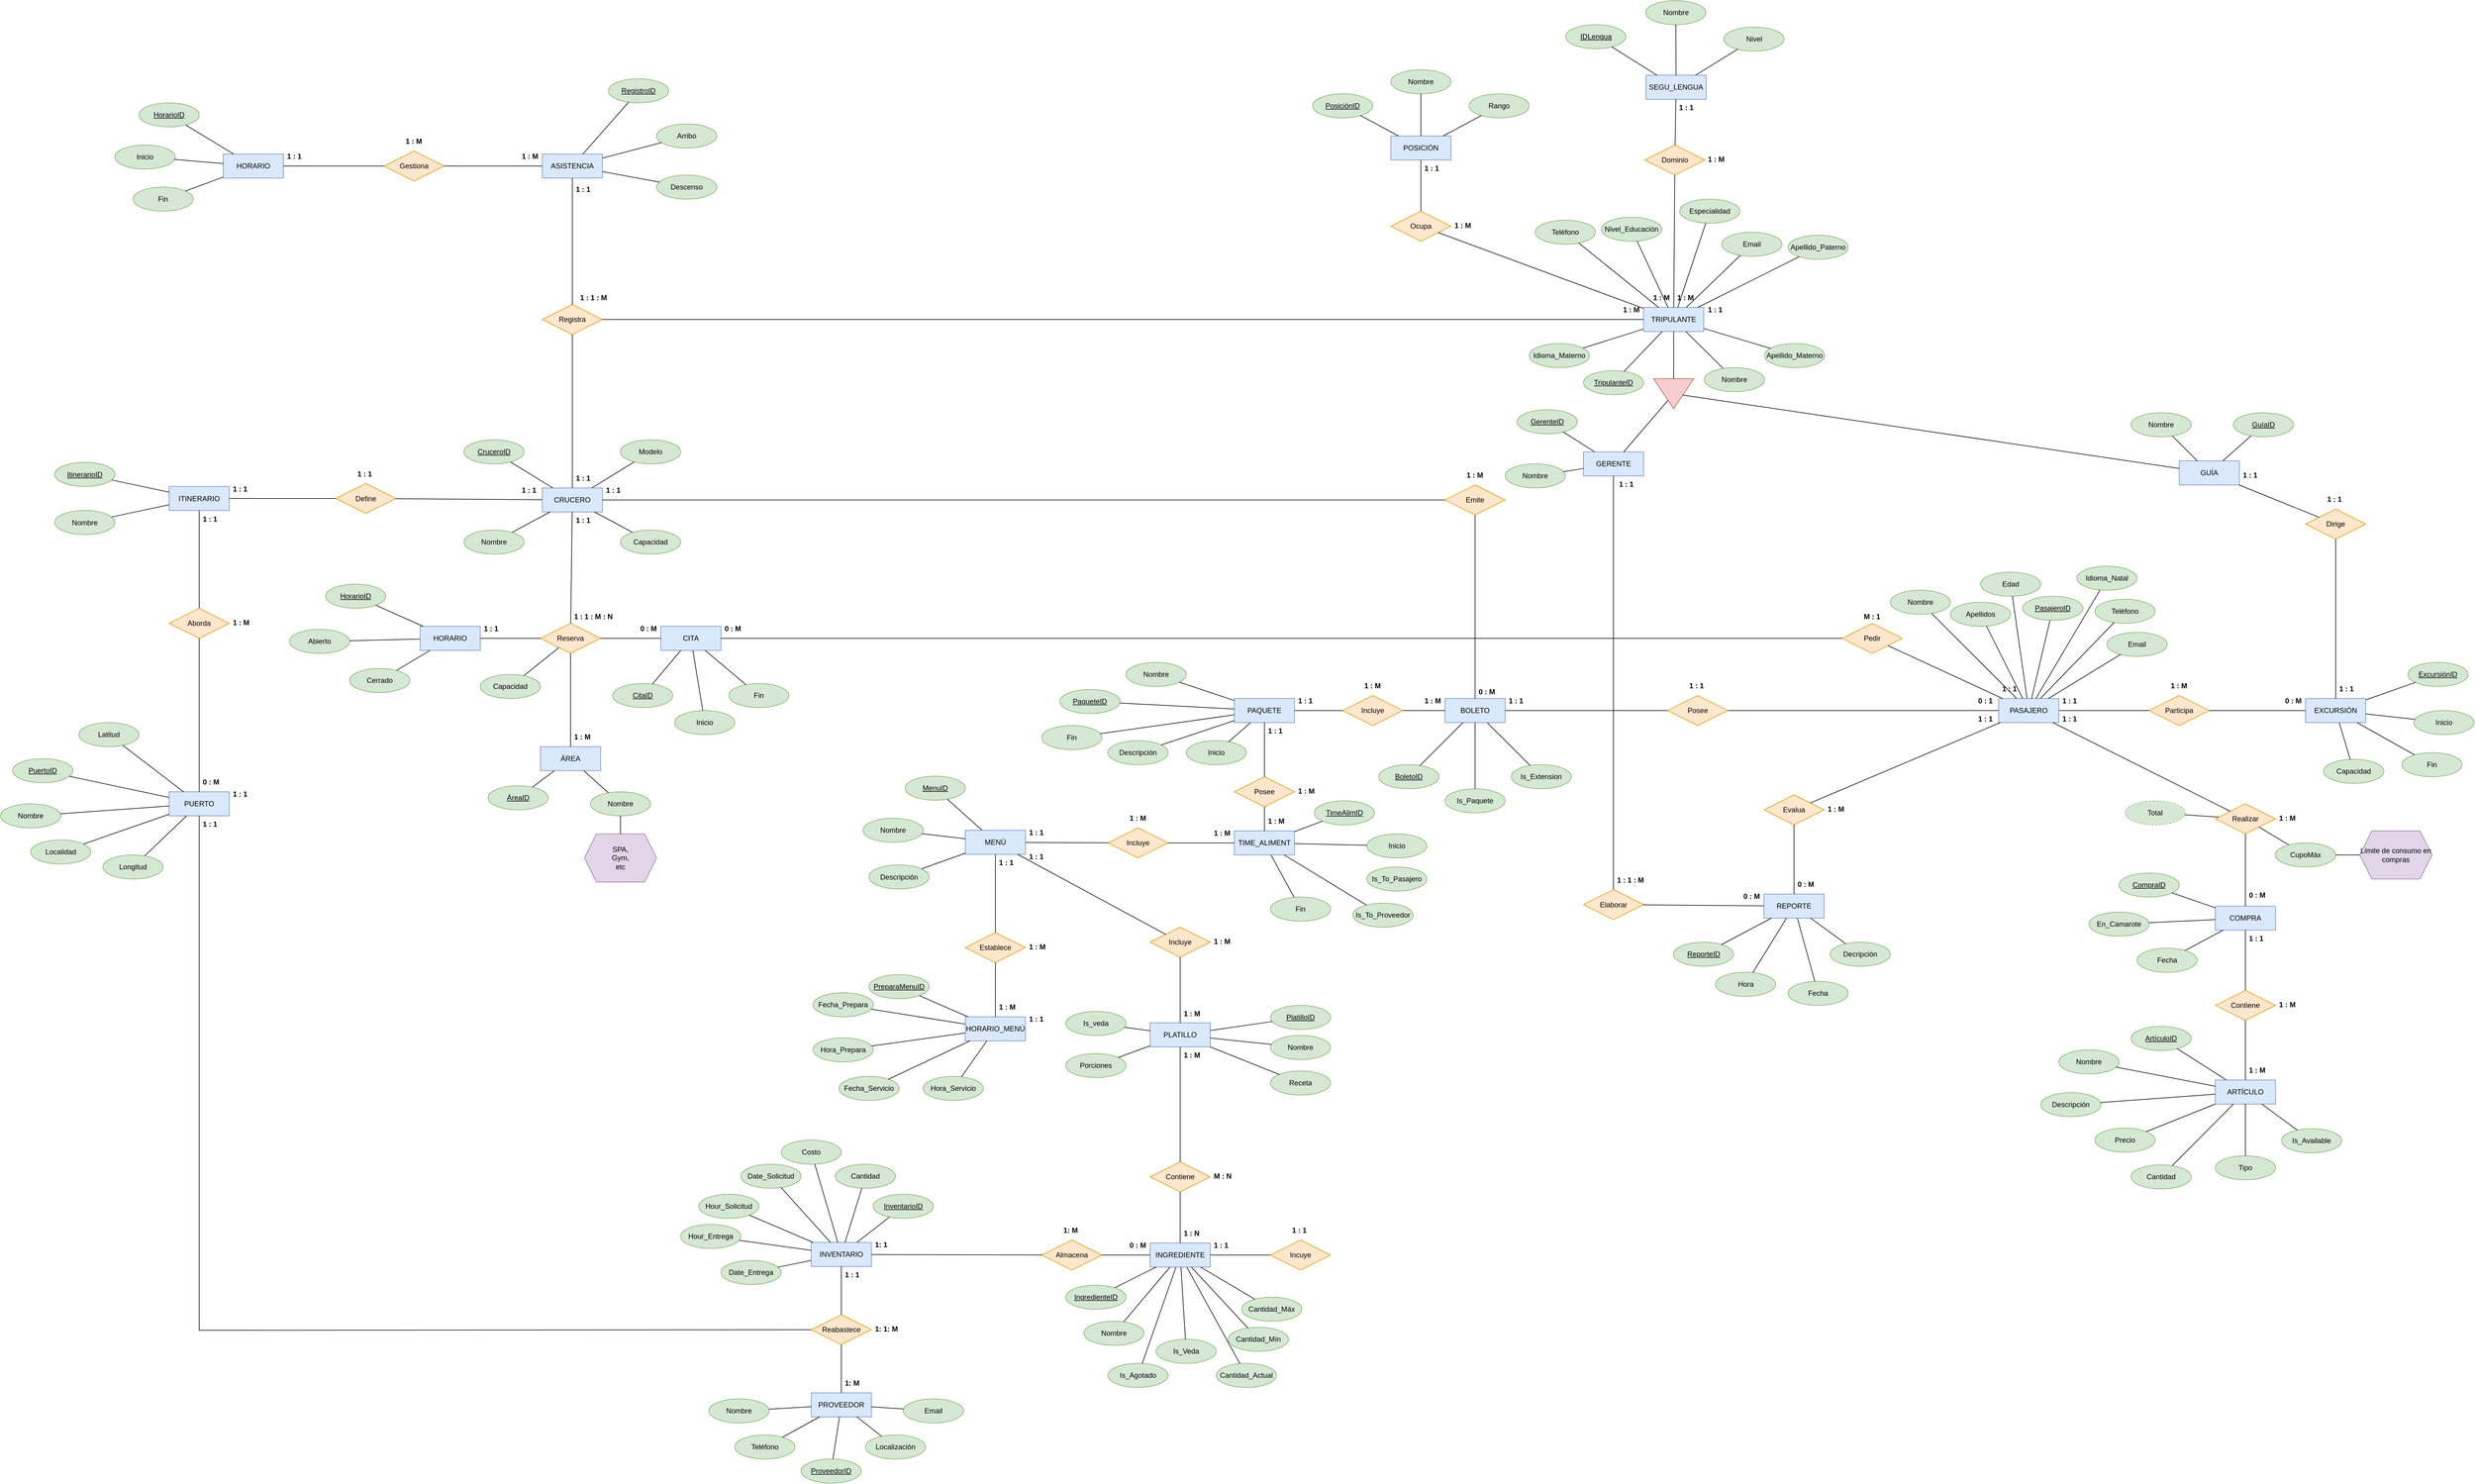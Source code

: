 <mxfile version="24.2.8" type="github">
  <diagram name="Página-1" id="fh45Sw1o85wzkQd8TUYy">
    <mxGraphModel dx="2861" dy="1934" grid="1" gridSize="10" guides="1" tooltips="1" connect="1" arrows="1" fold="1" page="1" pageScale="1" pageWidth="827" pageHeight="1169" math="0" shadow="0">
      <root>
        <mxCell id="0" />
        <mxCell id="1" parent="0" />
        <mxCell id="QrtproMrHh4IBVWKwY2D-1" value="CRUCERO" style="whiteSpace=wrap;html=1;align=center;fillColor=#dae8fc;strokeColor=#6c8ebf;" vertex="1" parent="1">
          <mxGeometry x="-520" y="280" width="100" height="40" as="geometry" />
        </mxCell>
        <mxCell id="QrtproMrHh4IBVWKwY2D-2" value="1 : 1" style="text;strokeColor=none;fillColor=none;spacingLeft=4;spacingRight=4;overflow=hidden;rotatable=0;points=[[0,0.5],[1,0.5]];portConstraint=eastwest;fontSize=12;whiteSpace=wrap;html=1;fontStyle=1" vertex="1" parent="1">
          <mxGeometry x="-470" y="250" width="40" height="30" as="geometry" />
        </mxCell>
        <mxCell id="QrtproMrHh4IBVWKwY2D-3" value="1 : 1" style="text;strokeColor=none;fillColor=none;spacingLeft=4;spacingRight=4;overflow=hidden;rotatable=0;points=[[0,0.5],[1,0.5]];portConstraint=eastwest;fontSize=12;whiteSpace=wrap;html=1;fontStyle=1" vertex="1" parent="1">
          <mxGeometry x="-470" y="320" width="40" height="30" as="geometry" />
        </mxCell>
        <mxCell id="QrtproMrHh4IBVWKwY2D-4" value="1 : 1" style="text;strokeColor=none;fillColor=none;spacingLeft=4;spacingRight=4;overflow=hidden;rotatable=0;points=[[0,0.5],[1,0.5]];portConstraint=eastwest;fontSize=12;whiteSpace=wrap;html=1;fontStyle=1" vertex="1" parent="1">
          <mxGeometry x="-560" y="270" width="40" height="30" as="geometry" />
        </mxCell>
        <mxCell id="QrtproMrHh4IBVWKwY2D-5" value="1 : 1" style="text;strokeColor=none;fillColor=none;spacingLeft=4;spacingRight=4;overflow=hidden;rotatable=0;points=[[0,0.5],[1,0.5]];portConstraint=eastwest;fontSize=12;whiteSpace=wrap;html=1;fontStyle=1" vertex="1" parent="1">
          <mxGeometry x="-420" y="270" width="40" height="30" as="geometry" />
        </mxCell>
        <mxCell id="QrtproMrHh4IBVWKwY2D-6" value="CruceroID" style="ellipse;whiteSpace=wrap;html=1;align=center;fontStyle=4;fillColor=#d5e8d4;strokeColor=#82b366;" vertex="1" parent="1">
          <mxGeometry x="-650" y="200" width="100" height="40" as="geometry" />
        </mxCell>
        <mxCell id="QrtproMrHh4IBVWKwY2D-7" value="Modelo" style="ellipse;whiteSpace=wrap;html=1;align=center;fillColor=#d5e8d4;strokeColor=#82b366;" vertex="1" parent="1">
          <mxGeometry x="-390" y="200" width="100" height="40" as="geometry" />
        </mxCell>
        <mxCell id="QrtproMrHh4IBVWKwY2D-8" value="Capacidad" style="ellipse;whiteSpace=wrap;html=1;align=center;fillColor=#d5e8d4;strokeColor=#82b366;" vertex="1" parent="1">
          <mxGeometry x="-390" y="350" width="100" height="40" as="geometry" />
        </mxCell>
        <mxCell id="QrtproMrHh4IBVWKwY2D-9" value="Nombre" style="ellipse;whiteSpace=wrap;html=1;align=center;fillColor=#d5e8d4;strokeColor=#82b366;" vertex="1" parent="1">
          <mxGeometry x="-650" y="350" width="100" height="40" as="geometry" />
        </mxCell>
        <mxCell id="QrtproMrHh4IBVWKwY2D-10" value="" style="endArrow=none;html=1;rounded=0;" edge="1" parent="1" source="QrtproMrHh4IBVWKwY2D-6" target="QrtproMrHh4IBVWKwY2D-1">
          <mxGeometry relative="1" as="geometry">
            <mxPoint x="-577" y="240" as="sourcePoint" />
            <mxPoint x="-417" y="240" as="targetPoint" />
          </mxGeometry>
        </mxCell>
        <mxCell id="QrtproMrHh4IBVWKwY2D-11" value="" style="endArrow=none;html=1;rounded=0;" edge="1" parent="1" source="QrtproMrHh4IBVWKwY2D-7" target="QrtproMrHh4IBVWKwY2D-1">
          <mxGeometry relative="1" as="geometry">
            <mxPoint x="-397" y="215.9" as="sourcePoint" />
            <mxPoint x="-237" y="215.9" as="targetPoint" />
          </mxGeometry>
        </mxCell>
        <mxCell id="QrtproMrHh4IBVWKwY2D-12" value="" style="endArrow=none;html=1;rounded=0;" edge="1" parent="1" source="QrtproMrHh4IBVWKwY2D-1" target="QrtproMrHh4IBVWKwY2D-9">
          <mxGeometry relative="1" as="geometry">
            <mxPoint x="-297" y="360" as="sourcePoint" />
            <mxPoint x="-137" y="360" as="targetPoint" />
          </mxGeometry>
        </mxCell>
        <mxCell id="QrtproMrHh4IBVWKwY2D-13" value="" style="endArrow=none;html=1;rounded=0;" edge="1" parent="1" source="QrtproMrHh4IBVWKwY2D-1" target="QrtproMrHh4IBVWKwY2D-8">
          <mxGeometry relative="1" as="geometry">
            <mxPoint x="-347" y="360" as="sourcePoint" />
            <mxPoint x="-187" y="360" as="targetPoint" />
          </mxGeometry>
        </mxCell>
        <mxCell id="QrtproMrHh4IBVWKwY2D-14" value="Define" style="shape=rhombus;perimeter=rhombusPerimeter;whiteSpace=wrap;html=1;align=center;fillColor=#ffe6cc;strokeColor=#d79b00;" vertex="1" parent="1">
          <mxGeometry x="-863" y="272.5" width="100" height="50" as="geometry" />
        </mxCell>
        <mxCell id="QrtproMrHh4IBVWKwY2D-15" value="ITINERARIO" style="whiteSpace=wrap;html=1;align=center;fillColor=#dae8fc;strokeColor=#6c8ebf;" vertex="1" parent="1">
          <mxGeometry x="-1140" y="277.5" width="100" height="40" as="geometry" />
        </mxCell>
        <mxCell id="QrtproMrHh4IBVWKwY2D-16" value="" style="endArrow=none;html=1;rounded=0;" edge="1" parent="1" source="QrtproMrHh4IBVWKwY2D-15" target="QrtproMrHh4IBVWKwY2D-14">
          <mxGeometry relative="1" as="geometry">
            <mxPoint x="-543" y="387.5" as="sourcePoint" />
            <mxPoint x="-383" y="387.5" as="targetPoint" />
          </mxGeometry>
        </mxCell>
        <mxCell id="QrtproMrHh4IBVWKwY2D-17" value="1 : 1" style="text;strokeColor=none;fillColor=none;spacingLeft=4;spacingRight=4;overflow=hidden;rotatable=0;points=[[0,0.5],[1,0.5]];portConstraint=eastwest;fontSize=12;whiteSpace=wrap;html=1;fontStyle=1" vertex="1" parent="1">
          <mxGeometry x="-1090" y="317.5" width="40" height="30" as="geometry" />
        </mxCell>
        <mxCell id="QrtproMrHh4IBVWKwY2D-18" value="1 : 1" style="text;strokeColor=none;fillColor=none;spacingLeft=4;spacingRight=4;overflow=hidden;rotatable=0;points=[[0,0.5],[1,0.5]];portConstraint=eastwest;fontSize=12;whiteSpace=wrap;html=1;fontStyle=1" vertex="1" parent="1">
          <mxGeometry x="-833" y="242.5" width="40" height="30" as="geometry" />
        </mxCell>
        <mxCell id="QrtproMrHh4IBVWKwY2D-19" value="1 : 1" style="text;strokeColor=none;fillColor=none;spacingLeft=4;spacingRight=4;overflow=hidden;rotatable=0;points=[[0,0.5],[1,0.5]];portConstraint=eastwest;fontSize=12;whiteSpace=wrap;html=1;fontStyle=1" vertex="1" parent="1">
          <mxGeometry x="-1040" y="267.5" width="40" height="30" as="geometry" />
        </mxCell>
        <mxCell id="QrtproMrHh4IBVWKwY2D-20" value="ItinerarioID" style="ellipse;whiteSpace=wrap;html=1;align=center;fontStyle=4;fillColor=#d5e8d4;strokeColor=#82b366;" vertex="1" parent="1">
          <mxGeometry x="-1330" y="237.5" width="100" height="40" as="geometry" />
        </mxCell>
        <mxCell id="QrtproMrHh4IBVWKwY2D-21" value="Nombre" style="ellipse;whiteSpace=wrap;html=1;align=center;fillColor=#d5e8d4;strokeColor=#82b366;" vertex="1" parent="1">
          <mxGeometry x="-1330" y="317.5" width="100" height="40" as="geometry" />
        </mxCell>
        <mxCell id="QrtproMrHh4IBVWKwY2D-22" value="" style="endArrow=none;html=1;rounded=0;" edge="1" parent="1" source="QrtproMrHh4IBVWKwY2D-20" target="QrtproMrHh4IBVWKwY2D-15">
          <mxGeometry relative="1" as="geometry">
            <mxPoint x="-1170" y="377.5" as="sourcePoint" />
            <mxPoint x="-1010" y="377.5" as="targetPoint" />
          </mxGeometry>
        </mxCell>
        <mxCell id="QrtproMrHh4IBVWKwY2D-23" value="" style="endArrow=none;html=1;rounded=0;" edge="1" parent="1" source="QrtproMrHh4IBVWKwY2D-21" target="QrtproMrHh4IBVWKwY2D-15">
          <mxGeometry relative="1" as="geometry">
            <mxPoint x="-1210" y="397.5" as="sourcePoint" />
            <mxPoint x="-1050" y="397.5" as="targetPoint" />
          </mxGeometry>
        </mxCell>
        <mxCell id="QrtproMrHh4IBVWKwY2D-24" value="ItinerarioID" style="ellipse;whiteSpace=wrap;html=1;align=center;fontStyle=4;fillColor=#d5e8d4;strokeColor=#82b366;" vertex="1" parent="1">
          <mxGeometry x="-1330" y="237.5" width="100" height="40" as="geometry" />
        </mxCell>
        <mxCell id="QrtproMrHh4IBVWKwY2D-25" value="" style="endArrow=none;html=1;rounded=0;" edge="1" parent="1" source="QrtproMrHh4IBVWKwY2D-14" target="QrtproMrHh4IBVWKwY2D-1">
          <mxGeometry relative="1" as="geometry">
            <mxPoint x="-830" y="410" as="sourcePoint" />
            <mxPoint x="-670" y="410" as="targetPoint" />
          </mxGeometry>
        </mxCell>
        <mxCell id="QrtproMrHh4IBVWKwY2D-26" value="Aborda" style="shape=rhombus;perimeter=rhombusPerimeter;whiteSpace=wrap;html=1;align=center;fillColor=#ffe6cc;strokeColor=#d79b00;" vertex="1" parent="1">
          <mxGeometry x="-1140" y="480" width="100" height="50" as="geometry" />
        </mxCell>
        <mxCell id="QrtproMrHh4IBVWKwY2D-27" value="PUERTO" style="whiteSpace=wrap;html=1;align=center;fillColor=#dae8fc;strokeColor=#6c8ebf;" vertex="1" parent="1">
          <mxGeometry x="-1140" y="785" width="100" height="40" as="geometry" />
        </mxCell>
        <mxCell id="QrtproMrHh4IBVWKwY2D-28" value="" style="endArrow=none;html=1;rounded=0;" edge="1" parent="1" source="QrtproMrHh4IBVWKwY2D-27" target="QrtproMrHh4IBVWKwY2D-26">
          <mxGeometry relative="1" as="geometry">
            <mxPoint x="-1130" y="565.01" as="sourcePoint" />
            <mxPoint x="-970" y="565.01" as="targetPoint" />
          </mxGeometry>
        </mxCell>
        <mxCell id="QrtproMrHh4IBVWKwY2D-29" value="1 : M" style="text;strokeColor=none;fillColor=none;spacingLeft=4;spacingRight=4;overflow=hidden;rotatable=0;points=[[0,0.5],[1,0.5]];portConstraint=eastwest;fontSize=12;whiteSpace=wrap;html=1;fontStyle=1" vertex="1" parent="1">
          <mxGeometry x="-1040" y="490" width="40" height="30" as="geometry" />
        </mxCell>
        <mxCell id="QrtproMrHh4IBVWKwY2D-30" value="0 : M" style="text;strokeColor=none;fillColor=none;spacingLeft=4;spacingRight=4;overflow=hidden;rotatable=0;points=[[0,0.5],[1,0.5]];portConstraint=eastwest;fontSize=12;whiteSpace=wrap;html=1;fontStyle=1" vertex="1" parent="1">
          <mxGeometry x="-1090" y="755" width="40" height="30" as="geometry" />
        </mxCell>
        <mxCell id="QrtproMrHh4IBVWKwY2D-31" value="1 : 1" style="text;strokeColor=none;fillColor=none;spacingLeft=4;spacingRight=4;overflow=hidden;rotatable=0;points=[[0,0.5],[1,0.5]];portConstraint=eastwest;fontSize=12;whiteSpace=wrap;html=1;fontStyle=1" vertex="1" parent="1">
          <mxGeometry x="-1040" y="775" width="40" height="30" as="geometry" />
        </mxCell>
        <mxCell id="QrtproMrHh4IBVWKwY2D-32" value="1 : 1" style="text;strokeColor=none;fillColor=none;spacingLeft=4;spacingRight=4;overflow=hidden;rotatable=0;points=[[0,0.5],[1,0.5]];portConstraint=eastwest;fontSize=12;whiteSpace=wrap;html=1;fontStyle=1" vertex="1" parent="1">
          <mxGeometry x="-1090" y="825" width="40" height="30" as="geometry" />
        </mxCell>
        <mxCell id="QrtproMrHh4IBVWKwY2D-33" value="PuertoID" style="ellipse;whiteSpace=wrap;html=1;align=center;fontStyle=4;fillColor=#d5e8d4;strokeColor=#82b366;" vertex="1" parent="1">
          <mxGeometry x="-1400" y="730" width="100" height="40" as="geometry" />
        </mxCell>
        <mxCell id="QrtproMrHh4IBVWKwY2D-34" value="Nombre" style="ellipse;whiteSpace=wrap;html=1;align=center;fillColor=#d5e8d4;strokeColor=#82b366;" vertex="1" parent="1">
          <mxGeometry x="-1420" y="805" width="100" height="40" as="geometry" />
        </mxCell>
        <mxCell id="QrtproMrHh4IBVWKwY2D-35" value="Localidad" style="ellipse;whiteSpace=wrap;html=1;align=center;fillColor=#d5e8d4;strokeColor=#82b366;" vertex="1" parent="1">
          <mxGeometry x="-1370" y="865" width="100" height="40" as="geometry" />
        </mxCell>
        <mxCell id="QrtproMrHh4IBVWKwY2D-36" value="Latitud" style="ellipse;whiteSpace=wrap;html=1;align=center;fillColor=#d5e8d4;strokeColor=#82b366;" vertex="1" parent="1">
          <mxGeometry x="-1290" y="670" width="100" height="40" as="geometry" />
        </mxCell>
        <mxCell id="QrtproMrHh4IBVWKwY2D-37" value="Longitud" style="ellipse;whiteSpace=wrap;html=1;align=center;fillColor=#d5e8d4;strokeColor=#82b366;" vertex="1" parent="1">
          <mxGeometry x="-1250" y="890" width="100" height="40" as="geometry" />
        </mxCell>
        <mxCell id="QrtproMrHh4IBVWKwY2D-38" value="" style="endArrow=none;html=1;rounded=0;" edge="1" parent="1" source="QrtproMrHh4IBVWKwY2D-36" target="QrtproMrHh4IBVWKwY2D-27">
          <mxGeometry relative="1" as="geometry">
            <mxPoint x="-1230" y="780" as="sourcePoint" />
            <mxPoint x="-1070" y="780" as="targetPoint" />
          </mxGeometry>
        </mxCell>
        <mxCell id="QrtproMrHh4IBVWKwY2D-39" value="" style="endArrow=none;html=1;rounded=0;" edge="1" parent="1" source="QrtproMrHh4IBVWKwY2D-33" target="QrtproMrHh4IBVWKwY2D-27">
          <mxGeometry relative="1" as="geometry">
            <mxPoint x="-1310" y="770" as="sourcePoint" />
            <mxPoint x="-1150" y="770" as="targetPoint" />
          </mxGeometry>
        </mxCell>
        <mxCell id="QrtproMrHh4IBVWKwY2D-40" value="" style="endArrow=none;html=1;rounded=0;" edge="1" parent="1" source="QrtproMrHh4IBVWKwY2D-34" target="QrtproMrHh4IBVWKwY2D-27">
          <mxGeometry relative="1" as="geometry">
            <mxPoint x="-1280" y="760" as="sourcePoint" />
            <mxPoint x="-1120" y="760" as="targetPoint" />
          </mxGeometry>
        </mxCell>
        <mxCell id="QrtproMrHh4IBVWKwY2D-41" value="" style="endArrow=none;html=1;rounded=0;" edge="1" parent="1" source="QrtproMrHh4IBVWKwY2D-35" target="QrtproMrHh4IBVWKwY2D-27">
          <mxGeometry relative="1" as="geometry">
            <mxPoint x="-1250" y="790" as="sourcePoint" />
            <mxPoint x="-1090" y="790" as="targetPoint" />
          </mxGeometry>
        </mxCell>
        <mxCell id="QrtproMrHh4IBVWKwY2D-42" value="" style="endArrow=none;html=1;rounded=0;" edge="1" parent="1" source="QrtproMrHh4IBVWKwY2D-37" target="QrtproMrHh4IBVWKwY2D-27">
          <mxGeometry relative="1" as="geometry">
            <mxPoint x="-1280" y="880" as="sourcePoint" />
            <mxPoint x="-1120" y="880" as="targetPoint" />
          </mxGeometry>
        </mxCell>
        <mxCell id="QrtproMrHh4IBVWKwY2D-43" value="" style="endArrow=none;html=1;rounded=0;" edge="1" parent="1" source="QrtproMrHh4IBVWKwY2D-15" target="QrtproMrHh4IBVWKwY2D-26">
          <mxGeometry relative="1" as="geometry">
            <mxPoint x="-1080" y="410" as="sourcePoint" />
            <mxPoint x="-920" y="410" as="targetPoint" />
          </mxGeometry>
        </mxCell>
        <mxCell id="QrtproMrHh4IBVWKwY2D-44" value="Registra" style="shape=rhombus;perimeter=rhombusPerimeter;whiteSpace=wrap;html=1;align=center;fillColor=#ffe6cc;strokeColor=#d79b00;" vertex="1" parent="1">
          <mxGeometry x="-520" y="-25" width="100" height="50" as="geometry" />
        </mxCell>
        <mxCell id="QrtproMrHh4IBVWKwY2D-45" value="1 : 1 : M" style="text;strokeColor=none;fillColor=none;spacingLeft=4;spacingRight=4;overflow=hidden;rotatable=0;points=[[0,0.5],[1,0.5]];portConstraint=eastwest;fontSize=12;whiteSpace=wrap;html=1;fontStyle=1" vertex="1" parent="1">
          <mxGeometry x="-463" y="-50" width="60" height="30" as="geometry" />
        </mxCell>
        <mxCell id="QrtproMrHh4IBVWKwY2D-46" value="ASISTENCIA" style="whiteSpace=wrap;html=1;align=center;fillColor=#dae8fc;strokeColor=#6c8ebf;" vertex="1" parent="1">
          <mxGeometry x="-520" y="-275" width="100" height="40" as="geometry" />
        </mxCell>
        <mxCell id="QrtproMrHh4IBVWKwY2D-47" value="" style="endArrow=none;html=1;rounded=0;" edge="1" parent="1" source="QrtproMrHh4IBVWKwY2D-44" target="QrtproMrHh4IBVWKwY2D-46">
          <mxGeometry relative="1" as="geometry">
            <mxPoint x="-563" y="55" as="sourcePoint" />
            <mxPoint x="-403" y="55" as="targetPoint" />
          </mxGeometry>
        </mxCell>
        <mxCell id="QrtproMrHh4IBVWKwY2D-48" value="1 : 1" style="text;strokeColor=none;fillColor=none;spacingLeft=4;spacingRight=4;overflow=hidden;rotatable=0;points=[[0,0.5],[1,0.5]];portConstraint=eastwest;fontSize=12;whiteSpace=wrap;html=1;fontStyle=1" vertex="1" parent="1">
          <mxGeometry x="-470" y="-230" width="40" height="25" as="geometry" />
        </mxCell>
        <mxCell id="QrtproMrHh4IBVWKwY2D-49" value="Gestiona" style="shape=rhombus;perimeter=rhombusPerimeter;whiteSpace=wrap;html=1;align=center;fillColor=#ffe6cc;strokeColor=#d79b00;" vertex="1" parent="1">
          <mxGeometry x="-783" y="-280" width="100" height="50" as="geometry" />
        </mxCell>
        <mxCell id="QrtproMrHh4IBVWKwY2D-50" value="HORARIO" style="whiteSpace=wrap;html=1;align=center;fillColor=#dae8fc;strokeColor=#6c8ebf;" vertex="1" parent="1">
          <mxGeometry x="-1050" y="-275" width="100" height="40" as="geometry" />
        </mxCell>
        <mxCell id="QrtproMrHh4IBVWKwY2D-53" value="" style="endArrow=none;html=1;rounded=0;" edge="1" parent="1" source="QrtproMrHh4IBVWKwY2D-49" target="QrtproMrHh4IBVWKwY2D-46">
          <mxGeometry relative="1" as="geometry">
            <mxPoint x="-390" y="-330" as="sourcePoint" />
            <mxPoint x="-230" y="-330" as="targetPoint" />
          </mxGeometry>
        </mxCell>
        <mxCell id="QrtproMrHh4IBVWKwY2D-54" value="" style="endArrow=none;html=1;rounded=0;" edge="1" parent="1" source="QrtproMrHh4IBVWKwY2D-50" target="QrtproMrHh4IBVWKwY2D-49">
          <mxGeometry relative="1" as="geometry">
            <mxPoint x="-1063" y="-400" as="sourcePoint" />
            <mxPoint x="-903" y="-400" as="targetPoint" />
          </mxGeometry>
        </mxCell>
        <mxCell id="QrtproMrHh4IBVWKwY2D-55" value="1 : M" style="text;strokeColor=none;fillColor=none;spacingLeft=4;spacingRight=4;overflow=hidden;rotatable=0;points=[[0,0.5],[1,0.5]];portConstraint=eastwest;fontSize=12;whiteSpace=wrap;html=1;fontStyle=1" vertex="1" parent="1">
          <mxGeometry x="-560" y="-285" width="40" height="30" as="geometry" />
        </mxCell>
        <mxCell id="QrtproMrHh4IBVWKwY2D-58" value="1 : M" style="text;strokeColor=none;fillColor=none;spacingLeft=4;spacingRight=4;overflow=hidden;rotatable=0;points=[[0,0.5],[1,0.5]];portConstraint=eastwest;fontSize=12;whiteSpace=wrap;html=1;fontStyle=1" vertex="1" parent="1">
          <mxGeometry x="-753" y="-310" width="40" height="30" as="geometry" />
        </mxCell>
        <mxCell id="QrtproMrHh4IBVWKwY2D-59" value="1 : 1" style="text;strokeColor=none;fillColor=none;spacingLeft=4;spacingRight=4;overflow=hidden;rotatable=0;points=[[0,0.5],[1,0.5]];portConstraint=eastwest;fontSize=12;whiteSpace=wrap;html=1;fontStyle=1" vertex="1" parent="1">
          <mxGeometry x="-950" y="-285" width="40" height="30" as="geometry" />
        </mxCell>
        <mxCell id="QrtproMrHh4IBVWKwY2D-60" value="RegistroID" style="ellipse;whiteSpace=wrap;html=1;align=center;fontStyle=4;fillColor=#d5e8d4;strokeColor=#82b366;" vertex="1" parent="1">
          <mxGeometry x="-410" y="-400" width="100" height="40" as="geometry" />
        </mxCell>
        <mxCell id="QrtproMrHh4IBVWKwY2D-61" value="Arribo" style="ellipse;whiteSpace=wrap;html=1;align=center;fillColor=#d5e8d4;strokeColor=#82b366;" vertex="1" parent="1">
          <mxGeometry x="-330" y="-325" width="100" height="40" as="geometry" />
        </mxCell>
        <mxCell id="QrtproMrHh4IBVWKwY2D-62" value="Descenso" style="ellipse;whiteSpace=wrap;html=1;align=center;fillColor=#d5e8d4;strokeColor=#82b366;" vertex="1" parent="1">
          <mxGeometry x="-330" y="-240" width="100" height="40" as="geometry" />
        </mxCell>
        <mxCell id="QrtproMrHh4IBVWKwY2D-63" value="" style="endArrow=none;html=1;rounded=0;" edge="1" parent="1" source="QrtproMrHh4IBVWKwY2D-46" target="QrtproMrHh4IBVWKwY2D-60">
          <mxGeometry relative="1" as="geometry">
            <mxPoint x="-427" y="-300" as="sourcePoint" />
            <mxPoint x="-267" y="-300" as="targetPoint" />
          </mxGeometry>
        </mxCell>
        <mxCell id="QrtproMrHh4IBVWKwY2D-64" value="" style="endArrow=none;html=1;rounded=0;" edge="1" parent="1" source="QrtproMrHh4IBVWKwY2D-46" target="QrtproMrHh4IBVWKwY2D-61">
          <mxGeometry relative="1" as="geometry">
            <mxPoint x="-357" y="-260" as="sourcePoint" />
            <mxPoint x="-197" y="-260" as="targetPoint" />
          </mxGeometry>
        </mxCell>
        <mxCell id="QrtproMrHh4IBVWKwY2D-65" value="" style="endArrow=none;html=1;rounded=0;" edge="1" parent="1" source="QrtproMrHh4IBVWKwY2D-46" target="QrtproMrHh4IBVWKwY2D-62">
          <mxGeometry relative="1" as="geometry">
            <mxPoint x="-347" y="-170" as="sourcePoint" />
            <mxPoint x="-187" y="-170" as="targetPoint" />
          </mxGeometry>
        </mxCell>
        <mxCell id="QrtproMrHh4IBVWKwY2D-66" value="HorarioID" style="ellipse;whiteSpace=wrap;html=1;align=center;fontStyle=4;fillColor=#d5e8d4;strokeColor=#82b366;" vertex="1" parent="1">
          <mxGeometry x="-1190" y="-360" width="100" height="40" as="geometry" />
        </mxCell>
        <mxCell id="QrtproMrHh4IBVWKwY2D-67" value="Inicio" style="ellipse;whiteSpace=wrap;html=1;align=center;fillColor=#d5e8d4;strokeColor=#82b366;" vertex="1" parent="1">
          <mxGeometry x="-1230" y="-290" width="100" height="40" as="geometry" />
        </mxCell>
        <mxCell id="QrtproMrHh4IBVWKwY2D-68" value="Fin" style="ellipse;whiteSpace=wrap;html=1;align=center;fillColor=#d5e8d4;strokeColor=#82b366;" vertex="1" parent="1">
          <mxGeometry x="-1200" y="-220" width="100" height="40" as="geometry" />
        </mxCell>
        <mxCell id="QrtproMrHh4IBVWKwY2D-69" value="" style="endArrow=none;html=1;rounded=0;" edge="1" parent="1" source="QrtproMrHh4IBVWKwY2D-66" target="QrtproMrHh4IBVWKwY2D-50">
          <mxGeometry relative="1" as="geometry">
            <mxPoint x="-1140" y="-280" as="sourcePoint" />
            <mxPoint x="-980" y="-280" as="targetPoint" />
          </mxGeometry>
        </mxCell>
        <mxCell id="QrtproMrHh4IBVWKwY2D-70" value="" style="endArrow=none;html=1;rounded=0;" edge="1" parent="1" source="QrtproMrHh4IBVWKwY2D-67" target="QrtproMrHh4IBVWKwY2D-50">
          <mxGeometry relative="1" as="geometry">
            <mxPoint x="-1180" y="-240" as="sourcePoint" />
            <mxPoint x="-1020" y="-240" as="targetPoint" />
          </mxGeometry>
        </mxCell>
        <mxCell id="QrtproMrHh4IBVWKwY2D-71" value="" style="endArrow=none;html=1;rounded=0;" edge="1" parent="1" source="QrtproMrHh4IBVWKwY2D-68" target="QrtproMrHh4IBVWKwY2D-50">
          <mxGeometry relative="1" as="geometry">
            <mxPoint x="-1080" y="-170" as="sourcePoint" />
            <mxPoint x="-920" y="-170" as="targetPoint" />
          </mxGeometry>
        </mxCell>
        <mxCell id="QrtproMrHh4IBVWKwY2D-87" value="" style="endArrow=none;html=1;rounded=0;" edge="1" parent="1" source="QrtproMrHh4IBVWKwY2D-1" target="QrtproMrHh4IBVWKwY2D-44">
          <mxGeometry relative="1" as="geometry">
            <mxPoint x="-670" y="80" as="sourcePoint" />
            <mxPoint x="-510" y="80" as="targetPoint" />
          </mxGeometry>
        </mxCell>
        <mxCell id="QrtproMrHh4IBVWKwY2D-88" value="Reserva" style="shape=rhombus;perimeter=rhombusPerimeter;whiteSpace=wrap;html=1;align=center;fillColor=#ffe6cc;strokeColor=#d79b00;" vertex="1" parent="1">
          <mxGeometry x="-523" y="505" width="100" height="50" as="geometry" />
        </mxCell>
        <mxCell id="QrtproMrHh4IBVWKwY2D-89" value="ÁREA" style="whiteSpace=wrap;html=1;align=center;fillColor=#dae8fc;strokeColor=#6c8ebf;" vertex="1" parent="1">
          <mxGeometry x="-523" y="710" width="100" height="40" as="geometry" />
        </mxCell>
        <mxCell id="QrtproMrHh4IBVWKwY2D-90" value="HORARIO" style="whiteSpace=wrap;html=1;align=center;fillColor=#dae8fc;strokeColor=#6c8ebf;" vertex="1" parent="1">
          <mxGeometry x="-723" y="510" width="100" height="40" as="geometry" />
        </mxCell>
        <mxCell id="QrtproMrHh4IBVWKwY2D-91" value="" style="endArrow=none;html=1;rounded=0;" edge="1" parent="1" source="QrtproMrHh4IBVWKwY2D-89" target="QrtproMrHh4IBVWKwY2D-88">
          <mxGeometry relative="1" as="geometry">
            <mxPoint x="-743" y="420" as="sourcePoint" />
            <mxPoint x="-583" y="420" as="targetPoint" />
          </mxGeometry>
        </mxCell>
        <mxCell id="QrtproMrHh4IBVWKwY2D-92" value="1 : M" style="text;strokeColor=none;fillColor=none;spacingLeft=4;spacingRight=4;overflow=hidden;rotatable=0;points=[[0,0.5],[1,0.5]];portConstraint=eastwest;fontSize=12;whiteSpace=wrap;html=1;fontStyle=1" vertex="1" parent="1">
          <mxGeometry x="-473" y="680" width="40" height="30" as="geometry" />
        </mxCell>
        <mxCell id="QrtproMrHh4IBVWKwY2D-93" value="CITA" style="whiteSpace=wrap;html=1;align=center;fillColor=#dae8fc;strokeColor=#6c8ebf;" vertex="1" parent="1">
          <mxGeometry x="-323" y="510" width="100" height="40" as="geometry" />
        </mxCell>
        <mxCell id="QrtproMrHh4IBVWKwY2D-94" value="" style="endArrow=none;html=1;rounded=0;" edge="1" parent="1" source="QrtproMrHh4IBVWKwY2D-88" target="QrtproMrHh4IBVWKwY2D-93">
          <mxGeometry relative="1" as="geometry">
            <mxPoint x="-193" y="605" as="sourcePoint" />
            <mxPoint x="-33" y="605" as="targetPoint" />
          </mxGeometry>
        </mxCell>
        <mxCell id="QrtproMrHh4IBVWKwY2D-95" value="0 : M" style="text;strokeColor=none;fillColor=none;spacingLeft=4;spacingRight=4;overflow=hidden;rotatable=0;points=[[0,0.5],[1,0.5]];portConstraint=eastwest;fontSize=12;whiteSpace=wrap;html=1;fontStyle=1" vertex="1" parent="1">
          <mxGeometry x="-363" y="500" width="40" height="30" as="geometry" />
        </mxCell>
        <mxCell id="QrtproMrHh4IBVWKwY2D-96" value="" style="endArrow=none;html=1;rounded=0;" edge="1" parent="1" source="QrtproMrHh4IBVWKwY2D-88" target="QrtproMrHh4IBVWKwY2D-90">
          <mxGeometry relative="1" as="geometry">
            <mxPoint x="-403" y="595" as="sourcePoint" />
            <mxPoint x="-243" y="595" as="targetPoint" />
          </mxGeometry>
        </mxCell>
        <mxCell id="QrtproMrHh4IBVWKwY2D-97" value="1 : 1" style="text;strokeColor=none;fillColor=none;spacingLeft=4;spacingRight=4;overflow=hidden;rotatable=0;points=[[0,0.5],[1,0.5]];portConstraint=eastwest;fontSize=12;whiteSpace=wrap;html=1;fontStyle=1" vertex="1" parent="1">
          <mxGeometry x="-623" y="500" width="40" height="30" as="geometry" />
        </mxCell>
        <mxCell id="QrtproMrHh4IBVWKwY2D-98" value="1 : 1 : M : N" style="text;strokeColor=none;fillColor=none;spacingLeft=4;spacingRight=4;overflow=hidden;rotatable=0;points=[[0,0.5],[1,0.5]];portConstraint=eastwest;fontSize=12;whiteSpace=wrap;html=1;fontStyle=1" vertex="1" parent="1">
          <mxGeometry x="-473" y="480" width="80" height="30" as="geometry" />
        </mxCell>
        <mxCell id="QrtproMrHh4IBVWKwY2D-99" value="0 : M" style="text;strokeColor=none;fillColor=none;spacingLeft=4;spacingRight=4;overflow=hidden;rotatable=0;points=[[0,0.5],[1,0.5]];portConstraint=eastwest;fontSize=12;whiteSpace=wrap;html=1;fontStyle=1" vertex="1" parent="1">
          <mxGeometry x="-223" y="500" width="40" height="30" as="geometry" />
        </mxCell>
        <mxCell id="QrtproMrHh4IBVWKwY2D-100" value="Capacidad" style="ellipse;whiteSpace=wrap;html=1;align=center;fillColor=#d5e8d4;strokeColor=#82b366;" vertex="1" parent="1">
          <mxGeometry x="-623" y="590" width="100" height="40" as="geometry" />
        </mxCell>
        <mxCell id="QrtproMrHh4IBVWKwY2D-101" value="" style="endArrow=none;html=1;rounded=0;" edge="1" parent="1" source="QrtproMrHh4IBVWKwY2D-100" target="QrtproMrHh4IBVWKwY2D-88">
          <mxGeometry relative="1" as="geometry">
            <mxPoint x="-650" y="670" as="sourcePoint" />
            <mxPoint x="-490" y="670" as="targetPoint" />
          </mxGeometry>
        </mxCell>
        <mxCell id="QrtproMrHh4IBVWKwY2D-102" value="HorarioID" style="ellipse;whiteSpace=wrap;html=1;align=center;fontStyle=4;fillColor=#d5e8d4;strokeColor=#82b366;" vertex="1" parent="1">
          <mxGeometry x="-880" y="440" width="100" height="40" as="geometry" />
        </mxCell>
        <mxCell id="QrtproMrHh4IBVWKwY2D-103" value="Abierto" style="ellipse;whiteSpace=wrap;html=1;align=center;fillColor=#d5e8d4;strokeColor=#82b366;" vertex="1" parent="1">
          <mxGeometry x="-940" y="515" width="100" height="40" as="geometry" />
        </mxCell>
        <mxCell id="QrtproMrHh4IBVWKwY2D-104" value="Cerrado" style="ellipse;whiteSpace=wrap;html=1;align=center;fillColor=#d5e8d4;strokeColor=#82b366;" vertex="1" parent="1">
          <mxGeometry x="-840" y="580" width="100" height="40" as="geometry" />
        </mxCell>
        <mxCell id="QrtproMrHh4IBVWKwY2D-105" value="" style="endArrow=none;html=1;rounded=0;" edge="1" parent="1" source="QrtproMrHh4IBVWKwY2D-102" target="QrtproMrHh4IBVWKwY2D-90">
          <mxGeometry relative="1" as="geometry">
            <mxPoint x="-820" y="570" as="sourcePoint" />
            <mxPoint x="-660" y="570" as="targetPoint" />
          </mxGeometry>
        </mxCell>
        <mxCell id="QrtproMrHh4IBVWKwY2D-106" value="" style="endArrow=none;html=1;rounded=0;" edge="1" parent="1" source="QrtproMrHh4IBVWKwY2D-103" target="QrtproMrHh4IBVWKwY2D-90">
          <mxGeometry relative="1" as="geometry">
            <mxPoint x="-790" y="550" as="sourcePoint" />
            <mxPoint x="-630" y="550" as="targetPoint" />
          </mxGeometry>
        </mxCell>
        <mxCell id="QrtproMrHh4IBVWKwY2D-107" value="" style="endArrow=none;html=1;rounded=0;" edge="1" parent="1" source="QrtproMrHh4IBVWKwY2D-104" target="QrtproMrHh4IBVWKwY2D-90">
          <mxGeometry relative="1" as="geometry">
            <mxPoint x="-760" y="560" as="sourcePoint" />
            <mxPoint x="-600" y="560" as="targetPoint" />
          </mxGeometry>
        </mxCell>
        <mxCell id="QrtproMrHh4IBVWKwY2D-108" value="Nombre" style="ellipse;whiteSpace=wrap;html=1;align=center;fillColor=#d5e8d4;strokeColor=#82b366;" vertex="1" parent="1">
          <mxGeometry x="-440" y="785" width="100" height="40" as="geometry" />
        </mxCell>
        <mxCell id="QrtproMrHh4IBVWKwY2D-109" value="ÁreaID" style="ellipse;whiteSpace=wrap;html=1;align=center;fontStyle=4;fillColor=#d5e8d4;strokeColor=#82b366;" vertex="1" parent="1">
          <mxGeometry x="-610" y="775" width="100" height="40" as="geometry" />
        </mxCell>
        <mxCell id="QrtproMrHh4IBVWKwY2D-110" value="" style="endArrow=none;html=1;rounded=0;" edge="1" parent="1" source="QrtproMrHh4IBVWKwY2D-109" target="QrtproMrHh4IBVWKwY2D-89">
          <mxGeometry relative="1" as="geometry">
            <mxPoint x="-740" y="860" as="sourcePoint" />
            <mxPoint x="-580" y="860" as="targetPoint" />
          </mxGeometry>
        </mxCell>
        <mxCell id="QrtproMrHh4IBVWKwY2D-111" value="" style="endArrow=none;html=1;rounded=0;" edge="1" parent="1" source="QrtproMrHh4IBVWKwY2D-108" target="QrtproMrHh4IBVWKwY2D-89">
          <mxGeometry relative="1" as="geometry">
            <mxPoint x="-590" y="800" as="sourcePoint" />
            <mxPoint x="-430" y="800" as="targetPoint" />
          </mxGeometry>
        </mxCell>
        <mxCell id="QrtproMrHh4IBVWKwY2D-112" value="CitaID" style="ellipse;whiteSpace=wrap;html=1;align=center;fontStyle=4;fillColor=#d5e8d4;strokeColor=#82b366;" vertex="1" parent="1">
          <mxGeometry x="-403" y="604.99" width="100" height="40" as="geometry" />
        </mxCell>
        <mxCell id="QrtproMrHh4IBVWKwY2D-113" value="Inicio" style="ellipse;whiteSpace=wrap;html=1;align=center;fillColor=#d5e8d4;strokeColor=#82b366;" vertex="1" parent="1">
          <mxGeometry x="-300" y="650" width="100" height="40" as="geometry" />
        </mxCell>
        <mxCell id="QrtproMrHh4IBVWKwY2D-114" value="Fin" style="ellipse;whiteSpace=wrap;html=1;align=center;fillColor=#d5e8d4;strokeColor=#82b366;" vertex="1" parent="1">
          <mxGeometry x="-210" y="604.99" width="100" height="40" as="geometry" />
        </mxCell>
        <mxCell id="QrtproMrHh4IBVWKwY2D-115" value="" style="endArrow=none;html=1;rounded=0;" edge="1" parent="1" source="QrtproMrHh4IBVWKwY2D-112" target="QrtproMrHh4IBVWKwY2D-93">
          <mxGeometry relative="1" as="geometry">
            <mxPoint x="-250" y="580" as="sourcePoint" />
            <mxPoint x="-90" y="580" as="targetPoint" />
          </mxGeometry>
        </mxCell>
        <mxCell id="QrtproMrHh4IBVWKwY2D-116" value="" style="endArrow=none;html=1;rounded=0;" edge="1" parent="1" source="QrtproMrHh4IBVWKwY2D-113" target="QrtproMrHh4IBVWKwY2D-93">
          <mxGeometry relative="1" as="geometry">
            <mxPoint x="-240" y="600" as="sourcePoint" />
            <mxPoint x="-80" y="600" as="targetPoint" />
          </mxGeometry>
        </mxCell>
        <mxCell id="QrtproMrHh4IBVWKwY2D-117" value="" style="endArrow=none;html=1;rounded=0;" edge="1" parent="1" source="QrtproMrHh4IBVWKwY2D-93" target="QrtproMrHh4IBVWKwY2D-114">
          <mxGeometry relative="1" as="geometry">
            <mxPoint x="-240" y="580" as="sourcePoint" />
            <mxPoint x="-80" y="580" as="targetPoint" />
          </mxGeometry>
        </mxCell>
        <mxCell id="QrtproMrHh4IBVWKwY2D-118" value="" style="endArrow=none;html=1;rounded=0;" edge="1" parent="1" source="QrtproMrHh4IBVWKwY2D-1" target="QrtproMrHh4IBVWKwY2D-88">
          <mxGeometry relative="1" as="geometry">
            <mxPoint x="-410" y="430" as="sourcePoint" />
            <mxPoint x="-250" y="430" as="targetPoint" />
          </mxGeometry>
        </mxCell>
        <mxCell id="QrtproMrHh4IBVWKwY2D-119" value="SPA,&lt;div&gt;Gym,&lt;/div&gt;&lt;div&gt;etc&lt;/div&gt;" style="shape=hexagon;perimeter=hexagonPerimeter2;whiteSpace=wrap;html=1;fixedSize=1;fillColor=#e1d5e7;strokeColor=#9673a6;" vertex="1" parent="1">
          <mxGeometry x="-450" y="855" width="120" height="80" as="geometry" />
        </mxCell>
        <mxCell id="QrtproMrHh4IBVWKwY2D-120" value="" style="endArrow=none;html=1;rounded=0;" edge="1" parent="1" source="QrtproMrHh4IBVWKwY2D-108" target="QrtproMrHh4IBVWKwY2D-119">
          <mxGeometry relative="1" as="geometry">
            <mxPoint x="-470" y="890" as="sourcePoint" />
            <mxPoint x="-310" y="890" as="targetPoint" />
          </mxGeometry>
        </mxCell>
        <mxCell id="QrtproMrHh4IBVWKwY2D-121" value="Emite" style="shape=rhombus;perimeter=rhombusPerimeter;whiteSpace=wrap;html=1;align=center;fillColor=#ffe6cc;strokeColor=#d79b00;" vertex="1" parent="1">
          <mxGeometry x="980" y="275" width="100" height="50" as="geometry" />
        </mxCell>
        <mxCell id="QrtproMrHh4IBVWKwY2D-122" value="BOLETO" style="whiteSpace=wrap;html=1;align=center;fillColor=#dae8fc;strokeColor=#6c8ebf;" vertex="1" parent="1">
          <mxGeometry x="980" y="629.99" width="100" height="40" as="geometry" />
        </mxCell>
        <mxCell id="QrtproMrHh4IBVWKwY2D-123" value="" style="endArrow=none;html=1;rounded=0;" edge="1" parent="1" source="QrtproMrHh4IBVWKwY2D-121" target="QrtproMrHh4IBVWKwY2D-122">
          <mxGeometry relative="1" as="geometry">
            <mxPoint x="890" y="592.5" as="sourcePoint" />
            <mxPoint x="1050" y="592.5" as="targetPoint" />
          </mxGeometry>
        </mxCell>
        <mxCell id="QrtproMrHh4IBVWKwY2D-124" value="1 : M" style="text;strokeColor=none;fillColor=none;spacingLeft=4;spacingRight=4;overflow=hidden;rotatable=0;points=[[0,0.5],[1,0.5]];portConstraint=eastwest;fontSize=12;whiteSpace=wrap;html=1;fontStyle=1" vertex="1" parent="1">
          <mxGeometry x="1010" y="245" width="40" height="30" as="geometry" />
        </mxCell>
        <mxCell id="QrtproMrHh4IBVWKwY2D-125" value="0 : M" style="text;strokeColor=none;fillColor=none;spacingLeft=4;spacingRight=4;overflow=hidden;rotatable=0;points=[[0,0.5],[1,0.5]];portConstraint=eastwest;fontSize=12;whiteSpace=wrap;html=1;fontStyle=1" vertex="1" parent="1">
          <mxGeometry x="1030" y="604.99" width="40" height="30" as="geometry" />
        </mxCell>
        <mxCell id="QrtproMrHh4IBVWKwY2D-126" value="1 : 1" style="text;strokeColor=none;fillColor=none;spacingLeft=4;spacingRight=4;overflow=hidden;rotatable=0;points=[[0,0.5],[1,0.5]];portConstraint=eastwest;fontSize=12;whiteSpace=wrap;html=1;fontStyle=1" vertex="1" parent="1">
          <mxGeometry x="1080" y="620" width="40" height="30" as="geometry" />
        </mxCell>
        <mxCell id="QrtproMrHh4IBVWKwY2D-127" value="Incluye" style="shape=rhombus;perimeter=rhombusPerimeter;whiteSpace=wrap;html=1;align=center;fillColor=#ffe6cc;strokeColor=#d79b00;" vertex="1" parent="1">
          <mxGeometry x="810" y="624.99" width="100" height="50" as="geometry" />
        </mxCell>
        <mxCell id="QrtproMrHh4IBVWKwY2D-128" value="PAQUETE" style="whiteSpace=wrap;html=1;align=center;fillColor=#dae8fc;strokeColor=#6c8ebf;" vertex="1" parent="1">
          <mxGeometry x="630" y="629.99" width="100" height="40" as="geometry" />
        </mxCell>
        <mxCell id="QrtproMrHh4IBVWKwY2D-129" value="" style="endArrow=none;html=1;rounded=0;" edge="1" parent="1" source="QrtproMrHh4IBVWKwY2D-122" target="QrtproMrHh4IBVWKwY2D-127">
          <mxGeometry relative="1" as="geometry">
            <mxPoint x="900" y="860" as="sourcePoint" />
            <mxPoint x="1060" y="860" as="targetPoint" />
          </mxGeometry>
        </mxCell>
        <mxCell id="QrtproMrHh4IBVWKwY2D-130" value="" style="endArrow=none;html=1;rounded=0;" edge="1" parent="1" source="QrtproMrHh4IBVWKwY2D-127" target="QrtproMrHh4IBVWKwY2D-128">
          <mxGeometry relative="1" as="geometry">
            <mxPoint x="840" y="832.5" as="sourcePoint" />
            <mxPoint x="1000" y="832.5" as="targetPoint" />
          </mxGeometry>
        </mxCell>
        <mxCell id="QrtproMrHh4IBVWKwY2D-131" value="1 : M" style="text;strokeColor=none;fillColor=none;spacingLeft=4;spacingRight=4;overflow=hidden;rotatable=0;points=[[0,0.5],[1,0.5]];portConstraint=eastwest;fontSize=12;whiteSpace=wrap;html=1;fontStyle=1" vertex="1" parent="1">
          <mxGeometry x="840" y="594.99" width="40" height="30" as="geometry" />
        </mxCell>
        <mxCell id="QrtproMrHh4IBVWKwY2D-132" value="1 : 1" style="text;strokeColor=none;fillColor=none;spacingLeft=4;spacingRight=4;overflow=hidden;rotatable=0;points=[[0,0.5],[1,0.5]];portConstraint=eastwest;fontSize=12;whiteSpace=wrap;html=1;fontStyle=1" vertex="1" parent="1">
          <mxGeometry x="730" y="620" width="40" height="30" as="geometry" />
        </mxCell>
        <mxCell id="QrtproMrHh4IBVWKwY2D-133" value="1 : M" style="text;strokeColor=none;fillColor=none;spacingLeft=4;spacingRight=4;overflow=hidden;rotatable=0;points=[[0,0.5],[1,0.5]];portConstraint=eastwest;fontSize=12;whiteSpace=wrap;html=1;fontStyle=1" vertex="1" parent="1">
          <mxGeometry x="940" y="620" width="40" height="30" as="geometry" />
        </mxCell>
        <mxCell id="QrtproMrHh4IBVWKwY2D-134" value="Posee" style="shape=rhombus;perimeter=rhombusPerimeter;whiteSpace=wrap;html=1;align=center;fillColor=#ffe6cc;strokeColor=#d79b00;" vertex="1" parent="1">
          <mxGeometry x="630" y="760" width="100" height="50" as="geometry" />
        </mxCell>
        <mxCell id="QrtproMrHh4IBVWKwY2D-135" value="1 : M" style="text;strokeColor=none;fillColor=none;spacingLeft=4;spacingRight=4;overflow=hidden;rotatable=0;points=[[0,0.5],[1,0.5]];portConstraint=eastwest;fontSize=12;whiteSpace=wrap;html=1;fontStyle=1" vertex="1" parent="1">
          <mxGeometry x="730" y="770" width="40" height="30" as="geometry" />
        </mxCell>
        <mxCell id="QrtproMrHh4IBVWKwY2D-136" value="" style="endArrow=none;html=1;rounded=0;" edge="1" parent="1" source="QrtproMrHh4IBVWKwY2D-128" target="QrtproMrHh4IBVWKwY2D-134">
          <mxGeometry relative="1" as="geometry">
            <mxPoint x="460" y="780" as="sourcePoint" />
            <mxPoint x="620" y="780" as="targetPoint" />
          </mxGeometry>
        </mxCell>
        <mxCell id="QrtproMrHh4IBVWKwY2D-137" value="1 : 1" style="text;strokeColor=none;fillColor=none;spacingLeft=4;spacingRight=4;overflow=hidden;rotatable=0;points=[[0,0.5],[1,0.5]];portConstraint=eastwest;fontSize=12;whiteSpace=wrap;html=1;fontStyle=1" vertex="1" parent="1">
          <mxGeometry x="680" y="669.99" width="40" height="30" as="geometry" />
        </mxCell>
        <mxCell id="QrtproMrHh4IBVWKwY2D-138" value="BoletoID" style="ellipse;whiteSpace=wrap;html=1;align=center;fontStyle=4;fillColor=#d5e8d4;strokeColor=#82b366;" vertex="1" parent="1">
          <mxGeometry x="870" y="739.99" width="100" height="40" as="geometry" />
        </mxCell>
        <mxCell id="QrtproMrHh4IBVWKwY2D-139" value="Is_Paquete" style="ellipse;whiteSpace=wrap;html=1;align=center;fillColor=#d5e8d4;strokeColor=#82b366;" vertex="1" parent="1">
          <mxGeometry x="980" y="780" width="100" height="40" as="geometry" />
        </mxCell>
        <mxCell id="QrtproMrHh4IBVWKwY2D-140" value="Is_Extension" style="ellipse;whiteSpace=wrap;html=1;align=center;fillColor=#d5e8d4;strokeColor=#82b366;" vertex="1" parent="1">
          <mxGeometry x="1090" y="739.99" width="100" height="40" as="geometry" />
        </mxCell>
        <mxCell id="QrtproMrHh4IBVWKwY2D-141" value="" style="endArrow=none;html=1;rounded=0;" edge="1" parent="1" source="QrtproMrHh4IBVWKwY2D-138" target="QrtproMrHh4IBVWKwY2D-122">
          <mxGeometry relative="1" as="geometry">
            <mxPoint x="1050" y="730" as="sourcePoint" />
            <mxPoint x="1210" y="730" as="targetPoint" />
          </mxGeometry>
        </mxCell>
        <mxCell id="QrtproMrHh4IBVWKwY2D-142" value="" style="endArrow=none;html=1;rounded=0;" edge="1" parent="1" source="QrtproMrHh4IBVWKwY2D-139" target="QrtproMrHh4IBVWKwY2D-122">
          <mxGeometry relative="1" as="geometry">
            <mxPoint x="1100" y="740" as="sourcePoint" />
            <mxPoint x="1260" y="740" as="targetPoint" />
          </mxGeometry>
        </mxCell>
        <mxCell id="QrtproMrHh4IBVWKwY2D-143" value="" style="endArrow=none;html=1;rounded=0;" edge="1" parent="1" source="QrtproMrHh4IBVWKwY2D-122" target="QrtproMrHh4IBVWKwY2D-140">
          <mxGeometry relative="1" as="geometry">
            <mxPoint x="1070" y="710" as="sourcePoint" />
            <mxPoint x="1230" y="710" as="targetPoint" />
          </mxGeometry>
        </mxCell>
        <mxCell id="QrtproMrHh4IBVWKwY2D-144" value="PaqueteID" style="ellipse;whiteSpace=wrap;html=1;align=center;fontStyle=4;fillColor=#d5e8d4;strokeColor=#82b366;" vertex="1" parent="1">
          <mxGeometry x="340" y="615" width="100" height="40" as="geometry" />
        </mxCell>
        <mxCell id="QrtproMrHh4IBVWKwY2D-145" value="Nombre" style="ellipse;whiteSpace=wrap;html=1;align=center;fillColor=#d5e8d4;strokeColor=#82b366;" vertex="1" parent="1">
          <mxGeometry x="450" y="570" width="100" height="40" as="geometry" />
        </mxCell>
        <mxCell id="QrtproMrHh4IBVWKwY2D-146" value="Descripción" style="ellipse;whiteSpace=wrap;html=1;align=center;fillColor=#d5e8d4;strokeColor=#82b366;" vertex="1" parent="1">
          <mxGeometry x="420" y="699.99" width="100" height="40" as="geometry" />
        </mxCell>
        <mxCell id="QrtproMrHh4IBVWKwY2D-147" value="Inicio" style="ellipse;whiteSpace=wrap;html=1;align=center;fillColor=#d5e8d4;strokeColor=#82b366;" vertex="1" parent="1">
          <mxGeometry x="550" y="699.99" width="100" height="40" as="geometry" />
        </mxCell>
        <mxCell id="QrtproMrHh4IBVWKwY2D-148" value="Fin" style="ellipse;whiteSpace=wrap;html=1;align=center;fillColor=#d5e8d4;strokeColor=#82b366;" vertex="1" parent="1">
          <mxGeometry x="310" y="674.99" width="100" height="40" as="geometry" />
        </mxCell>
        <mxCell id="QrtproMrHh4IBVWKwY2D-149" value="" style="endArrow=none;html=1;rounded=0;" edge="1" parent="1" source="QrtproMrHh4IBVWKwY2D-147" target="QrtproMrHh4IBVWKwY2D-128">
          <mxGeometry relative="1" as="geometry">
            <mxPoint x="490" y="710" as="sourcePoint" />
            <mxPoint x="650" y="710" as="targetPoint" />
          </mxGeometry>
        </mxCell>
        <mxCell id="QrtproMrHh4IBVWKwY2D-150" value="" style="endArrow=none;html=1;rounded=0;" edge="1" parent="1" source="QrtproMrHh4IBVWKwY2D-146" target="QrtproMrHh4IBVWKwY2D-128">
          <mxGeometry relative="1" as="geometry">
            <mxPoint x="520" y="720" as="sourcePoint" />
            <mxPoint x="680" y="720" as="targetPoint" />
          </mxGeometry>
        </mxCell>
        <mxCell id="QrtproMrHh4IBVWKwY2D-151" value="" style="endArrow=none;html=1;rounded=0;" edge="1" parent="1" source="QrtproMrHh4IBVWKwY2D-148" target="QrtproMrHh4IBVWKwY2D-128">
          <mxGeometry relative="1" as="geometry">
            <mxPoint x="680" y="590" as="sourcePoint" />
            <mxPoint x="840" y="590" as="targetPoint" />
          </mxGeometry>
        </mxCell>
        <mxCell id="QrtproMrHh4IBVWKwY2D-152" value="" style="endArrow=none;html=1;rounded=0;" edge="1" parent="1" source="QrtproMrHh4IBVWKwY2D-145" target="QrtproMrHh4IBVWKwY2D-128">
          <mxGeometry relative="1" as="geometry">
            <mxPoint x="740" y="580" as="sourcePoint" />
            <mxPoint x="900" y="580" as="targetPoint" />
          </mxGeometry>
        </mxCell>
        <mxCell id="QrtproMrHh4IBVWKwY2D-153" value="" style="endArrow=none;html=1;rounded=0;" edge="1" parent="1" source="QrtproMrHh4IBVWKwY2D-144" target="QrtproMrHh4IBVWKwY2D-128">
          <mxGeometry relative="1" as="geometry">
            <mxPoint x="530" y="760" as="sourcePoint" />
            <mxPoint x="690" y="760" as="targetPoint" />
          </mxGeometry>
        </mxCell>
        <mxCell id="QrtproMrHh4IBVWKwY2D-154" value="" style="endArrow=none;html=1;rounded=0;" edge="1" parent="1" source="QrtproMrHh4IBVWKwY2D-1" target="QrtproMrHh4IBVWKwY2D-121">
          <mxGeometry relative="1" as="geometry">
            <mxPoint x="-140" y="360" as="sourcePoint" />
            <mxPoint x="770" y="360" as="targetPoint" />
          </mxGeometry>
        </mxCell>
        <mxCell id="QrtproMrHh4IBVWKwY2D-155" value="TIME_ALIMENT" style="whiteSpace=wrap;html=1;align=center;fillColor=#dae8fc;strokeColor=#6c8ebf;" vertex="1" parent="1">
          <mxGeometry x="630" y="850" width="100" height="40" as="geometry" />
        </mxCell>
        <mxCell id="QrtproMrHh4IBVWKwY2D-156" value="1 : M" style="text;strokeColor=none;fillColor=none;spacingLeft=4;spacingRight=4;overflow=hidden;rotatable=0;points=[[0,0.5],[1,0.5]];portConstraint=eastwest;fontSize=12;whiteSpace=wrap;html=1;fontStyle=1" vertex="1" parent="1">
          <mxGeometry x="680" y="820" width="40" height="30" as="geometry" />
        </mxCell>
        <mxCell id="QrtproMrHh4IBVWKwY2D-157" value="Incluye" style="shape=rhombus;perimeter=rhombusPerimeter;whiteSpace=wrap;html=1;align=center;fillColor=#ffe6cc;strokeColor=#d79b00;" vertex="1" parent="1">
          <mxGeometry x="420" y="845" width="100" height="50" as="geometry" />
        </mxCell>
        <mxCell id="QrtproMrHh4IBVWKwY2D-158" value="1 : M" style="text;strokeColor=none;fillColor=none;spacingLeft=4;spacingRight=4;overflow=hidden;rotatable=0;points=[[0,0.5],[1,0.5]];portConstraint=eastwest;fontSize=12;whiteSpace=wrap;html=1;fontStyle=1" vertex="1" parent="1">
          <mxGeometry x="450" y="815" width="40" height="30" as="geometry" />
        </mxCell>
        <mxCell id="QrtproMrHh4IBVWKwY2D-159" value="" style="endArrow=none;html=1;rounded=0;" edge="1" parent="1" source="QrtproMrHh4IBVWKwY2D-157" target="QrtproMrHh4IBVWKwY2D-155">
          <mxGeometry relative="1" as="geometry">
            <mxPoint x="330" y="940" as="sourcePoint" />
            <mxPoint x="490" y="940" as="targetPoint" />
          </mxGeometry>
        </mxCell>
        <mxCell id="QrtproMrHh4IBVWKwY2D-160" value="1 : M" style="text;strokeColor=none;fillColor=none;spacingLeft=4;spacingRight=4;overflow=hidden;rotatable=0;points=[[0,0.5],[1,0.5]];portConstraint=eastwest;fontSize=12;whiteSpace=wrap;html=1;fontStyle=1" vertex="1" parent="1">
          <mxGeometry x="590" y="840" width="40" height="30" as="geometry" />
        </mxCell>
        <mxCell id="QrtproMrHh4IBVWKwY2D-165" value="TimeAlimID" style="ellipse;whiteSpace=wrap;html=1;align=center;fontStyle=4;fillColor=#d5e8d4;strokeColor=#82b366;" vertex="1" parent="1">
          <mxGeometry x="763" y="800" width="100" height="40" as="geometry" />
        </mxCell>
        <mxCell id="QrtproMrHh4IBVWKwY2D-166" value="Fin" style="ellipse;whiteSpace=wrap;html=1;align=center;fillColor=#d5e8d4;strokeColor=#82b366;" vertex="1" parent="1">
          <mxGeometry x="690" y="960" width="100" height="40" as="geometry" />
        </mxCell>
        <mxCell id="QrtproMrHh4IBVWKwY2D-167" value="Inicio" style="ellipse;whiteSpace=wrap;html=1;align=center;fillColor=#d5e8d4;strokeColor=#82b366;" vertex="1" parent="1">
          <mxGeometry x="850" y="855" width="100" height="40" as="geometry" />
        </mxCell>
        <mxCell id="QrtproMrHh4IBVWKwY2D-168" value="" style="endArrow=none;html=1;rounded=0;" edge="1" parent="1" source="QrtproMrHh4IBVWKwY2D-155" target="QrtproMrHh4IBVWKwY2D-165">
          <mxGeometry relative="1" as="geometry">
            <mxPoint x="790" y="870" as="sourcePoint" />
            <mxPoint x="950" y="870" as="targetPoint" />
          </mxGeometry>
        </mxCell>
        <mxCell id="QrtproMrHh4IBVWKwY2D-169" value="" style="endArrow=none;html=1;rounded=0;" edge="1" parent="1" source="QrtproMrHh4IBVWKwY2D-155" target="QrtproMrHh4IBVWKwY2D-167">
          <mxGeometry relative="1" as="geometry">
            <mxPoint x="820" y="870" as="sourcePoint" />
            <mxPoint x="980" y="870" as="targetPoint" />
          </mxGeometry>
        </mxCell>
        <mxCell id="QrtproMrHh4IBVWKwY2D-170" value="" style="endArrow=none;html=1;rounded=0;" edge="1" parent="1" source="QrtproMrHh4IBVWKwY2D-155" target="QrtproMrHh4IBVWKwY2D-166">
          <mxGeometry relative="1" as="geometry">
            <mxPoint x="760" y="900" as="sourcePoint" />
            <mxPoint x="920" y="900" as="targetPoint" />
          </mxGeometry>
        </mxCell>
        <mxCell id="QrtproMrHh4IBVWKwY2D-171" style="edgeStyle=orthogonalEdgeStyle;rounded=0;orthogonalLoop=1;jettySize=auto;html=1;exitX=0.5;exitY=1;exitDx=0;exitDy=0;" edge="1" parent="1" source="QrtproMrHh4IBVWKwY2D-165" target="QrtproMrHh4IBVWKwY2D-165">
          <mxGeometry relative="1" as="geometry" />
        </mxCell>
        <mxCell id="QrtproMrHh4IBVWKwY2D-172" value="" style="endArrow=none;html=1;rounded=0;" edge="1" parent="1" source="QrtproMrHh4IBVWKwY2D-134" target="QrtproMrHh4IBVWKwY2D-155">
          <mxGeometry relative="1" as="geometry">
            <mxPoint x="630" y="790" as="sourcePoint" />
            <mxPoint x="790" y="790" as="targetPoint" />
          </mxGeometry>
        </mxCell>
        <mxCell id="QrtproMrHh4IBVWKwY2D-173" value="Is_To_Pasajero" style="ellipse;whiteSpace=wrap;html=1;align=center;fillColor=#d5e8d4;strokeColor=#82b366;" vertex="1" parent="1">
          <mxGeometry x="850" y="910" width="100" height="40" as="geometry" />
        </mxCell>
        <mxCell id="QrtproMrHh4IBVWKwY2D-176" value="Is_To_Proveedor" style="ellipse;whiteSpace=wrap;html=1;align=center;fillColor=#d5e8d4;strokeColor=#82b366;" vertex="1" parent="1">
          <mxGeometry x="827" y="970" width="100" height="40" as="geometry" />
        </mxCell>
        <mxCell id="QrtproMrHh4IBVWKwY2D-177" value="" style="endArrow=none;html=1;rounded=0;" edge="1" parent="1" source="QrtproMrHh4IBVWKwY2D-155" target="QrtproMrHh4IBVWKwY2D-176">
          <mxGeometry relative="1" as="geometry">
            <mxPoint x="630" y="1050" as="sourcePoint" />
            <mxPoint x="790" y="1050" as="targetPoint" />
          </mxGeometry>
        </mxCell>
        <mxCell id="QrtproMrHh4IBVWKwY2D-178" value="MENÚ" style="whiteSpace=wrap;html=1;align=center;fillColor=#dae8fc;strokeColor=#6c8ebf;" vertex="1" parent="1">
          <mxGeometry x="183" y="849" width="100" height="40" as="geometry" />
        </mxCell>
        <mxCell id="QrtproMrHh4IBVWKwY2D-179" value="1 : 1" style="text;strokeColor=none;fillColor=none;spacingLeft=4;spacingRight=4;overflow=hidden;rotatable=0;points=[[0,0.5],[1,0.5]];portConstraint=eastwest;fontSize=12;whiteSpace=wrap;html=1;fontStyle=1" vertex="1" parent="1">
          <mxGeometry x="283" y="839" width="40" height="30" as="geometry" />
        </mxCell>
        <mxCell id="QrtproMrHh4IBVWKwY2D-180" value="HORARIO_MENÚ" style="whiteSpace=wrap;html=1;align=center;fillColor=#dae8fc;strokeColor=#6c8ebf;" vertex="1" parent="1">
          <mxGeometry x="183" y="1159" width="100" height="40" as="geometry" />
        </mxCell>
        <mxCell id="QrtproMrHh4IBVWKwY2D-181" value="Establece" style="shape=rhombus;perimeter=rhombusPerimeter;whiteSpace=wrap;html=1;align=center;fillColor=#ffe6cc;strokeColor=#d79b00;" vertex="1" parent="1">
          <mxGeometry x="183" y="1019" width="100" height="50" as="geometry" />
        </mxCell>
        <mxCell id="QrtproMrHh4IBVWKwY2D-182" value="" style="endArrow=none;html=1;rounded=0;" edge="1" parent="1" source="QrtproMrHh4IBVWKwY2D-178" target="QrtproMrHh4IBVWKwY2D-181">
          <mxGeometry relative="1" as="geometry">
            <mxPoint x="343" y="1019" as="sourcePoint" />
            <mxPoint x="503" y="1019" as="targetPoint" />
          </mxGeometry>
        </mxCell>
        <mxCell id="QrtproMrHh4IBVWKwY2D-183" value="" style="endArrow=none;html=1;rounded=0;" edge="1" parent="1" source="QrtproMrHh4IBVWKwY2D-181" target="QrtproMrHh4IBVWKwY2D-180">
          <mxGeometry relative="1" as="geometry">
            <mxPoint x="263" y="1129" as="sourcePoint" />
            <mxPoint x="423" y="1129" as="targetPoint" />
          </mxGeometry>
        </mxCell>
        <mxCell id="QrtproMrHh4IBVWKwY2D-184" value="1 : M" style="text;strokeColor=none;fillColor=none;spacingLeft=4;spacingRight=4;overflow=hidden;rotatable=0;points=[[0,0.5],[1,0.5]];portConstraint=eastwest;fontSize=12;whiteSpace=wrap;html=1;fontStyle=1" vertex="1" parent="1">
          <mxGeometry x="283" y="1029" width="40" height="30" as="geometry" />
        </mxCell>
        <mxCell id="QrtproMrHh4IBVWKwY2D-185" value="1 : 1" style="text;strokeColor=none;fillColor=none;spacingLeft=4;spacingRight=4;overflow=hidden;rotatable=0;points=[[0,0.5],[1,0.5]];portConstraint=eastwest;fontSize=12;whiteSpace=wrap;html=1;fontStyle=1" vertex="1" parent="1">
          <mxGeometry x="233" y="889" width="40" height="30" as="geometry" />
        </mxCell>
        <mxCell id="QrtproMrHh4IBVWKwY2D-186" value="1 : M" style="text;strokeColor=none;fillColor=none;spacingLeft=4;spacingRight=4;overflow=hidden;rotatable=0;points=[[0,0.5],[1,0.5]];portConstraint=eastwest;fontSize=12;whiteSpace=wrap;html=1;fontStyle=1" vertex="1" parent="1">
          <mxGeometry x="233" y="1129" width="40" height="30" as="geometry" />
        </mxCell>
        <mxCell id="QrtproMrHh4IBVWKwY2D-187" value="1 : 1" style="text;strokeColor=none;fillColor=none;spacingLeft=4;spacingRight=4;overflow=hidden;rotatable=0;points=[[0,0.5],[1,0.5]];portConstraint=eastwest;fontSize=12;whiteSpace=wrap;html=1;fontStyle=1" vertex="1" parent="1">
          <mxGeometry x="283" y="1149" width="40" height="30" as="geometry" />
        </mxCell>
        <mxCell id="QrtproMrHh4IBVWKwY2D-188" value="1 : 1" style="text;strokeColor=none;fillColor=none;spacingLeft=4;spacingRight=4;overflow=hidden;rotatable=0;points=[[0,0.5],[1,0.5]];portConstraint=eastwest;fontSize=12;whiteSpace=wrap;html=1;fontStyle=1" vertex="1" parent="1">
          <mxGeometry x="283" y="879" width="40" height="30" as="geometry" />
        </mxCell>
        <mxCell id="QrtproMrHh4IBVWKwY2D-189" value="MenuID" style="ellipse;whiteSpace=wrap;html=1;align=center;fontStyle=4;fillColor=#d5e8d4;strokeColor=#82b366;" vertex="1" parent="1">
          <mxGeometry x="83" y="759" width="100" height="40" as="geometry" />
        </mxCell>
        <mxCell id="QrtproMrHh4IBVWKwY2D-190" value="Nombre" style="ellipse;whiteSpace=wrap;html=1;align=center;fillColor=#d5e8d4;strokeColor=#82b366;" vertex="1" parent="1">
          <mxGeometry x="13" y="829" width="100" height="40" as="geometry" />
        </mxCell>
        <mxCell id="QrtproMrHh4IBVWKwY2D-191" value="Descripción" style="ellipse;whiteSpace=wrap;html=1;align=center;fillColor=#d5e8d4;strokeColor=#82b366;" vertex="1" parent="1">
          <mxGeometry x="23" y="906.5" width="100" height="40" as="geometry" />
        </mxCell>
        <mxCell id="QrtproMrHh4IBVWKwY2D-192" value="" style="endArrow=none;html=1;rounded=0;" edge="1" parent="1" source="QrtproMrHh4IBVWKwY2D-189" target="QrtproMrHh4IBVWKwY2D-178">
          <mxGeometry relative="1" as="geometry">
            <mxPoint x="223" y="729" as="sourcePoint" />
            <mxPoint x="383" y="729" as="targetPoint" />
          </mxGeometry>
        </mxCell>
        <mxCell id="QrtproMrHh4IBVWKwY2D-193" value="" style="endArrow=none;html=1;rounded=0;" edge="1" parent="1" source="QrtproMrHh4IBVWKwY2D-190" target="QrtproMrHh4IBVWKwY2D-178">
          <mxGeometry relative="1" as="geometry">
            <mxPoint x="233" y="759" as="sourcePoint" />
            <mxPoint x="383" y="769" as="targetPoint" />
          </mxGeometry>
        </mxCell>
        <mxCell id="QrtproMrHh4IBVWKwY2D-194" value="" style="endArrow=none;html=1;rounded=0;" edge="1" parent="1" source="QrtproMrHh4IBVWKwY2D-191" target="QrtproMrHh4IBVWKwY2D-178">
          <mxGeometry relative="1" as="geometry">
            <mxPoint x="83" y="1049" as="sourcePoint" />
            <mxPoint x="243" y="1049" as="targetPoint" />
          </mxGeometry>
        </mxCell>
        <mxCell id="QrtproMrHh4IBVWKwY2D-195" value="PreparaMenuID" style="ellipse;whiteSpace=wrap;html=1;align=center;fontStyle=4;fillColor=#d5e8d4;strokeColor=#82b366;" vertex="1" parent="1">
          <mxGeometry x="23" y="1089" width="100" height="40" as="geometry" />
        </mxCell>
        <mxCell id="QrtproMrHh4IBVWKwY2D-196" value="Fecha_Prepara" style="ellipse;whiteSpace=wrap;html=1;align=center;fillColor=#d5e8d4;strokeColor=#82b366;" vertex="1" parent="1">
          <mxGeometry x="-70" y="1119" width="100" height="40" as="geometry" />
        </mxCell>
        <mxCell id="QrtproMrHh4IBVWKwY2D-197" value="Hora_Prepara" style="ellipse;whiteSpace=wrap;html=1;align=center;fillColor=#d5e8d4;strokeColor=#82b366;" vertex="1" parent="1">
          <mxGeometry x="-70" y="1194" width="100" height="40" as="geometry" />
        </mxCell>
        <mxCell id="QrtproMrHh4IBVWKwY2D-198" value="Fecha_Servicio" style="ellipse;whiteSpace=wrap;html=1;align=center;fillColor=#d5e8d4;strokeColor=#82b366;" vertex="1" parent="1">
          <mxGeometry x="-27" y="1258" width="100" height="40" as="geometry" />
        </mxCell>
        <mxCell id="QrtproMrHh4IBVWKwY2D-199" value="Hora_Servicio" style="ellipse;whiteSpace=wrap;html=1;align=center;fillColor=#d5e8d4;strokeColor=#82b366;" vertex="1" parent="1">
          <mxGeometry x="113" y="1258" width="100" height="40" as="geometry" />
        </mxCell>
        <mxCell id="QrtproMrHh4IBVWKwY2D-200" value="" style="endArrow=none;html=1;rounded=0;" edge="1" parent="1" source="QrtproMrHh4IBVWKwY2D-195" target="QrtproMrHh4IBVWKwY2D-180">
          <mxGeometry relative="1" as="geometry">
            <mxPoint x="93" y="1209" as="sourcePoint" />
            <mxPoint x="253" y="1209" as="targetPoint" />
          </mxGeometry>
        </mxCell>
        <mxCell id="QrtproMrHh4IBVWKwY2D-201" value="" style="endArrow=none;html=1;rounded=0;" edge="1" parent="1" source="QrtproMrHh4IBVWKwY2D-196" target="QrtproMrHh4IBVWKwY2D-180">
          <mxGeometry relative="1" as="geometry">
            <mxPoint x="73" y="1229" as="sourcePoint" />
            <mxPoint x="233" y="1229" as="targetPoint" />
          </mxGeometry>
        </mxCell>
        <mxCell id="QrtproMrHh4IBVWKwY2D-202" value="" style="endArrow=none;html=1;rounded=0;" edge="1" parent="1" source="QrtproMrHh4IBVWKwY2D-197" target="QrtproMrHh4IBVWKwY2D-180">
          <mxGeometry relative="1" as="geometry">
            <mxPoint x="183" y="1249" as="sourcePoint" />
            <mxPoint x="343" y="1249" as="targetPoint" />
          </mxGeometry>
        </mxCell>
        <mxCell id="QrtproMrHh4IBVWKwY2D-203" value="" style="endArrow=none;html=1;rounded=0;" edge="1" parent="1" source="QrtproMrHh4IBVWKwY2D-198" target="QrtproMrHh4IBVWKwY2D-180">
          <mxGeometry relative="1" as="geometry">
            <mxPoint x="203" y="1259" as="sourcePoint" />
            <mxPoint x="363" y="1259" as="targetPoint" />
          </mxGeometry>
        </mxCell>
        <mxCell id="QrtproMrHh4IBVWKwY2D-204" value="" style="endArrow=none;html=1;rounded=0;" edge="1" parent="1" source="QrtproMrHh4IBVWKwY2D-180" target="QrtproMrHh4IBVWKwY2D-199">
          <mxGeometry relative="1" as="geometry">
            <mxPoint x="243" y="1249" as="sourcePoint" />
            <mxPoint x="403" y="1249" as="targetPoint" />
          </mxGeometry>
        </mxCell>
        <mxCell id="QrtproMrHh4IBVWKwY2D-205" value="" style="endArrow=none;html=1;rounded=0;" edge="1" parent="1" source="QrtproMrHh4IBVWKwY2D-178" target="QrtproMrHh4IBVWKwY2D-157">
          <mxGeometry relative="1" as="geometry">
            <mxPoint x="350" y="970" as="sourcePoint" />
            <mxPoint x="510" y="970" as="targetPoint" />
          </mxGeometry>
        </mxCell>
        <mxCell id="QrtproMrHh4IBVWKwY2D-206" value="Incluye" style="shape=rhombus;perimeter=rhombusPerimeter;whiteSpace=wrap;html=1;align=center;fillColor=#ffe6cc;strokeColor=#d79b00;" vertex="1" parent="1">
          <mxGeometry x="490" y="1010" width="100" height="50" as="geometry" />
        </mxCell>
        <mxCell id="QrtproMrHh4IBVWKwY2D-207" value="PLATILLO" style="whiteSpace=wrap;html=1;align=center;fillColor=#dae8fc;strokeColor=#6c8ebf;" vertex="1" parent="1">
          <mxGeometry x="490" y="1169" width="100" height="40" as="geometry" />
        </mxCell>
        <mxCell id="QrtproMrHh4IBVWKwY2D-208" value="1 : M" style="text;strokeColor=none;fillColor=none;spacingLeft=4;spacingRight=4;overflow=hidden;rotatable=0;points=[[0,0.5],[1,0.5]];portConstraint=eastwest;fontSize=12;whiteSpace=wrap;html=1;fontStyle=1" vertex="1" parent="1">
          <mxGeometry x="590" y="1020" width="40" height="30" as="geometry" />
        </mxCell>
        <mxCell id="QrtproMrHh4IBVWKwY2D-209" value="" style="endArrow=none;html=1;rounded=0;" edge="1" parent="1" source="QrtproMrHh4IBVWKwY2D-206" target="QrtproMrHh4IBVWKwY2D-207">
          <mxGeometry relative="1" as="geometry">
            <mxPoint x="483" y="1119" as="sourcePoint" />
            <mxPoint x="643" y="1119" as="targetPoint" />
          </mxGeometry>
        </mxCell>
        <mxCell id="QrtproMrHh4IBVWKwY2D-210" value="1 : M" style="text;strokeColor=none;fillColor=none;spacingLeft=4;spacingRight=4;overflow=hidden;rotatable=0;points=[[0,0.5],[1,0.5]];portConstraint=eastwest;fontSize=12;whiteSpace=wrap;html=1;fontStyle=1" vertex="1" parent="1">
          <mxGeometry x="540" y="1140" width="40" height="30" as="geometry" />
        </mxCell>
        <mxCell id="QrtproMrHh4IBVWKwY2D-211" value="Contiene" style="shape=rhombus;perimeter=rhombusPerimeter;whiteSpace=wrap;html=1;align=center;fillColor=#ffe6cc;strokeColor=#d79b00;" vertex="1" parent="1">
          <mxGeometry x="490" y="1400" width="100" height="50" as="geometry" />
        </mxCell>
        <mxCell id="QrtproMrHh4IBVWKwY2D-212" value="" style="endArrow=none;html=1;rounded=0;" edge="1" parent="1" source="QrtproMrHh4IBVWKwY2D-207" target="QrtproMrHh4IBVWKwY2D-211">
          <mxGeometry relative="1" as="geometry">
            <mxPoint x="420" y="1290" as="sourcePoint" />
            <mxPoint x="580" y="1290" as="targetPoint" />
          </mxGeometry>
        </mxCell>
        <mxCell id="QrtproMrHh4IBVWKwY2D-213" value="M : N" style="text;strokeColor=none;fillColor=none;spacingLeft=4;spacingRight=4;overflow=hidden;rotatable=0;points=[[0,0.5],[1,0.5]];portConstraint=eastwest;fontSize=12;whiteSpace=wrap;html=1;fontStyle=1" vertex="1" parent="1">
          <mxGeometry x="590" y="1410" width="40" height="30" as="geometry" />
        </mxCell>
        <mxCell id="QrtproMrHh4IBVWKwY2D-214" value="1 : M" style="text;strokeColor=none;fillColor=none;spacingLeft=4;spacingRight=4;overflow=hidden;rotatable=0;points=[[0,0.5],[1,0.5]];portConstraint=eastwest;fontSize=12;whiteSpace=wrap;html=1;fontStyle=1" vertex="1" parent="1">
          <mxGeometry x="540" y="1209" width="40" height="30" as="geometry" />
        </mxCell>
        <mxCell id="QrtproMrHh4IBVWKwY2D-215" value="PlatilloID" style="ellipse;whiteSpace=wrap;html=1;align=center;fontStyle=4;fillColor=#d5e8d4;strokeColor=#82b366;" vertex="1" parent="1">
          <mxGeometry x="690" y="1140" width="100" height="40" as="geometry" />
        </mxCell>
        <mxCell id="QrtproMrHh4IBVWKwY2D-216" value="Nombre" style="ellipse;whiteSpace=wrap;html=1;align=center;fillColor=#d5e8d4;strokeColor=#82b366;" vertex="1" parent="1">
          <mxGeometry x="690" y="1190" width="100" height="40" as="geometry" />
        </mxCell>
        <mxCell id="QrtproMrHh4IBVWKwY2D-217" value="Receta" style="ellipse;whiteSpace=wrap;html=1;align=center;fillColor=#d5e8d4;strokeColor=#82b366;" vertex="1" parent="1">
          <mxGeometry x="690" y="1249" width="100" height="40" as="geometry" />
        </mxCell>
        <mxCell id="QrtproMrHh4IBVWKwY2D-218" value="Porciones" style="ellipse;whiteSpace=wrap;html=1;align=center;fillColor=#d5e8d4;strokeColor=#82b366;" vertex="1" parent="1">
          <mxGeometry x="350" y="1220" width="100" height="40" as="geometry" />
        </mxCell>
        <mxCell id="QrtproMrHh4IBVWKwY2D-219" value="Is_veda" style="ellipse;whiteSpace=wrap;html=1;align=center;fillColor=#d5e8d4;strokeColor=#82b366;" vertex="1" parent="1">
          <mxGeometry x="350" y="1150" width="100" height="40" as="geometry" />
        </mxCell>
        <mxCell id="QrtproMrHh4IBVWKwY2D-220" value="" style="endArrow=none;html=1;rounded=0;" edge="1" parent="1" source="QrtproMrHh4IBVWKwY2D-207" target="QrtproMrHh4IBVWKwY2D-215">
          <mxGeometry relative="1" as="geometry">
            <mxPoint x="620" y="1320" as="sourcePoint" />
            <mxPoint x="780" y="1320" as="targetPoint" />
          </mxGeometry>
        </mxCell>
        <mxCell id="QrtproMrHh4IBVWKwY2D-221" value="" style="endArrow=none;html=1;rounded=0;" edge="1" parent="1" source="QrtproMrHh4IBVWKwY2D-207" target="QrtproMrHh4IBVWKwY2D-216">
          <mxGeometry relative="1" as="geometry">
            <mxPoint x="640" y="1280" as="sourcePoint" />
            <mxPoint x="800" y="1280" as="targetPoint" />
          </mxGeometry>
        </mxCell>
        <mxCell id="QrtproMrHh4IBVWKwY2D-222" value="" style="endArrow=none;html=1;rounded=0;" edge="1" parent="1" source="QrtproMrHh4IBVWKwY2D-207" target="QrtproMrHh4IBVWKwY2D-217">
          <mxGeometry relative="1" as="geometry">
            <mxPoint x="660" y="1300" as="sourcePoint" />
            <mxPoint x="820" y="1300" as="targetPoint" />
          </mxGeometry>
        </mxCell>
        <mxCell id="QrtproMrHh4IBVWKwY2D-223" value="" style="endArrow=none;html=1;rounded=0;" edge="1" parent="1" source="QrtproMrHh4IBVWKwY2D-218" target="QrtproMrHh4IBVWKwY2D-207">
          <mxGeometry relative="1" as="geometry">
            <mxPoint x="350" y="1350" as="sourcePoint" />
            <mxPoint x="510" y="1350" as="targetPoint" />
          </mxGeometry>
        </mxCell>
        <mxCell id="QrtproMrHh4IBVWKwY2D-224" value="" style="endArrow=none;html=1;rounded=0;" edge="1" parent="1" source="QrtproMrHh4IBVWKwY2D-219" target="QrtproMrHh4IBVWKwY2D-207">
          <mxGeometry relative="1" as="geometry">
            <mxPoint x="310" y="1340" as="sourcePoint" />
            <mxPoint x="470" y="1340" as="targetPoint" />
          </mxGeometry>
        </mxCell>
        <mxCell id="QrtproMrHh4IBVWKwY2D-225" value="" style="endArrow=none;html=1;rounded=0;" edge="1" parent="1" source="QrtproMrHh4IBVWKwY2D-178" target="QrtproMrHh4IBVWKwY2D-206">
          <mxGeometry relative="1" as="geometry">
            <mxPoint x="350" y="990" as="sourcePoint" />
            <mxPoint x="510" y="990" as="targetPoint" />
          </mxGeometry>
        </mxCell>
        <mxCell id="QrtproMrHh4IBVWKwY2D-226" value="INGREDIENTE" style="whiteSpace=wrap;html=1;align=center;fillColor=#dae8fc;strokeColor=#6c8ebf;" vertex="1" parent="1">
          <mxGeometry x="490" y="1535" width="100" height="40" as="geometry" />
        </mxCell>
        <mxCell id="QrtproMrHh4IBVWKwY2D-227" value="1 : N" style="text;strokeColor=none;fillColor=none;spacingLeft=4;spacingRight=4;overflow=hidden;rotatable=0;points=[[0,0.5],[1,0.5]];portConstraint=eastwest;fontSize=12;whiteSpace=wrap;html=1;fontStyle=1" vertex="1" parent="1">
          <mxGeometry x="540" y="1505" width="40" height="30" as="geometry" />
        </mxCell>
        <mxCell id="QrtproMrHh4IBVWKwY2D-228" value="Incuye" style="shape=rhombus;perimeter=rhombusPerimeter;whiteSpace=wrap;html=1;align=center;fillColor=#ffe6cc;strokeColor=#d79b00;" vertex="1" parent="1">
          <mxGeometry x="690" y="1530" width="100" height="50" as="geometry" />
        </mxCell>
        <mxCell id="QrtproMrHh4IBVWKwY2D-229" value="" style="endArrow=none;html=1;rounded=0;" edge="1" parent="1" source="QrtproMrHh4IBVWKwY2D-226" target="QrtproMrHh4IBVWKwY2D-228">
          <mxGeometry relative="1" as="geometry">
            <mxPoint x="650" y="1615" as="sourcePoint" />
            <mxPoint x="810" y="1615" as="targetPoint" />
          </mxGeometry>
        </mxCell>
        <mxCell id="QrtproMrHh4IBVWKwY2D-230" value="1 : 1" style="text;strokeColor=none;fillColor=none;spacingLeft=4;spacingRight=4;overflow=hidden;rotatable=0;points=[[0,0.5],[1,0.5]];portConstraint=eastwest;fontSize=12;whiteSpace=wrap;html=1;fontStyle=1" vertex="1" parent="1">
          <mxGeometry x="720" y="1500" width="40" height="30" as="geometry" />
        </mxCell>
        <mxCell id="QrtproMrHh4IBVWKwY2D-231" value="1 : 1" style="text;strokeColor=none;fillColor=none;spacingLeft=4;spacingRight=4;overflow=hidden;rotatable=0;points=[[0,0.5],[1,0.5]];portConstraint=eastwest;fontSize=12;whiteSpace=wrap;html=1;fontStyle=1" vertex="1" parent="1">
          <mxGeometry x="590" y="1525" width="40" height="30" as="geometry" />
        </mxCell>
        <mxCell id="QrtproMrHh4IBVWKwY2D-232" value="Almacena" style="shape=rhombus;perimeter=rhombusPerimeter;whiteSpace=wrap;html=1;align=center;fillColor=#ffe6cc;strokeColor=#d79b00;" vertex="1" parent="1">
          <mxGeometry x="310" y="1530" width="100" height="50" as="geometry" />
        </mxCell>
        <mxCell id="QrtproMrHh4IBVWKwY2D-233" value="1: M" style="text;strokeColor=none;fillColor=none;spacingLeft=4;spacingRight=4;overflow=hidden;rotatable=0;points=[[0,0.5],[1,0.5]];portConstraint=eastwest;fontSize=12;whiteSpace=wrap;html=1;fontStyle=1" vertex="1" parent="1">
          <mxGeometry x="340" y="1500" width="40" height="30" as="geometry" />
        </mxCell>
        <mxCell id="QrtproMrHh4IBVWKwY2D-234" value="" style="endArrow=none;html=1;rounded=0;" edge="1" parent="1" source="QrtproMrHh4IBVWKwY2D-232" target="QrtproMrHh4IBVWKwY2D-226">
          <mxGeometry relative="1" as="geometry">
            <mxPoint x="380" y="1605" as="sourcePoint" />
            <mxPoint x="540" y="1605" as="targetPoint" />
          </mxGeometry>
        </mxCell>
        <mxCell id="QrtproMrHh4IBVWKwY2D-235" value="0 : M" style="text;strokeColor=none;fillColor=none;spacingLeft=4;spacingRight=4;overflow=hidden;rotatable=0;points=[[0,0.5],[1,0.5]];portConstraint=eastwest;fontSize=12;whiteSpace=wrap;html=1;fontStyle=1" vertex="1" parent="1">
          <mxGeometry x="450" y="1525" width="40" height="30" as="geometry" />
        </mxCell>
        <mxCell id="QrtproMrHh4IBVWKwY2D-236" value="IngredienteID" style="ellipse;whiteSpace=wrap;html=1;align=center;fontStyle=4;fillColor=#d5e8d4;strokeColor=#82b366;" vertex="1" parent="1">
          <mxGeometry x="350" y="1605" width="100" height="40" as="geometry" />
        </mxCell>
        <mxCell id="QrtproMrHh4IBVWKwY2D-237" value="Nombre" style="ellipse;whiteSpace=wrap;html=1;align=center;fillColor=#d5e8d4;strokeColor=#82b366;" vertex="1" parent="1">
          <mxGeometry x="380" y="1665" width="100" height="40" as="geometry" />
        </mxCell>
        <mxCell id="QrtproMrHh4IBVWKwY2D-238" value="Cantidad_Actual" style="ellipse;whiteSpace=wrap;html=1;align=center;fillColor=#d5e8d4;strokeColor=#82b366;" vertex="1" parent="1">
          <mxGeometry x="600" y="1735" width="100" height="40" as="geometry" />
        </mxCell>
        <mxCell id="QrtproMrHh4IBVWKwY2D-239" value="Cantidad_Mín" style="ellipse;whiteSpace=wrap;html=1;align=center;fillColor=#d5e8d4;strokeColor=#82b366;" vertex="1" parent="1">
          <mxGeometry x="620" y="1675" width="100" height="40" as="geometry" />
        </mxCell>
        <mxCell id="QrtproMrHh4IBVWKwY2D-240" value="Cantidad_Máx" style="ellipse;whiteSpace=wrap;html=1;align=center;fillColor=#d5e8d4;strokeColor=#82b366;" vertex="1" parent="1">
          <mxGeometry x="642.19" y="1625" width="100" height="40" as="geometry" />
        </mxCell>
        <mxCell id="QrtproMrHh4IBVWKwY2D-241" value="Is_Agotado" style="ellipse;whiteSpace=wrap;html=1;align=center;fillColor=#d5e8d4;strokeColor=#82b366;" vertex="1" parent="1">
          <mxGeometry x="420" y="1735" width="100" height="40" as="geometry" />
        </mxCell>
        <mxCell id="QrtproMrHh4IBVWKwY2D-242" value="Is_Veda" style="ellipse;whiteSpace=wrap;html=1;align=center;fillColor=#d5e8d4;strokeColor=#82b366;" vertex="1" parent="1">
          <mxGeometry x="500" y="1695" width="100" height="40" as="geometry" />
        </mxCell>
        <mxCell id="QrtproMrHh4IBVWKwY2D-243" value="" style="endArrow=none;html=1;rounded=0;" edge="1" parent="1" source="QrtproMrHh4IBVWKwY2D-236" target="QrtproMrHh4IBVWKwY2D-226">
          <mxGeometry relative="1" as="geometry">
            <mxPoint x="480" y="1655" as="sourcePoint" />
            <mxPoint x="640" y="1655" as="targetPoint" />
          </mxGeometry>
        </mxCell>
        <mxCell id="QrtproMrHh4IBVWKwY2D-244" value="" style="endArrow=none;html=1;rounded=0;" edge="1" parent="1" source="QrtproMrHh4IBVWKwY2D-237" target="QrtproMrHh4IBVWKwY2D-226">
          <mxGeometry relative="1" as="geometry">
            <mxPoint x="470" y="1685" as="sourcePoint" />
            <mxPoint x="630" y="1685" as="targetPoint" />
          </mxGeometry>
        </mxCell>
        <mxCell id="QrtproMrHh4IBVWKwY2D-245" value="" style="endArrow=none;html=1;rounded=0;" edge="1" parent="1" source="QrtproMrHh4IBVWKwY2D-238" target="QrtproMrHh4IBVWKwY2D-226">
          <mxGeometry relative="1" as="geometry">
            <mxPoint x="500" y="1675" as="sourcePoint" />
            <mxPoint x="660" y="1675" as="targetPoint" />
          </mxGeometry>
        </mxCell>
        <mxCell id="QrtproMrHh4IBVWKwY2D-246" value="" style="endArrow=none;html=1;rounded=0;" edge="1" parent="1" source="QrtproMrHh4IBVWKwY2D-241" target="QrtproMrHh4IBVWKwY2D-226">
          <mxGeometry relative="1" as="geometry">
            <mxPoint x="520" y="1715" as="sourcePoint" />
            <mxPoint x="680" y="1715" as="targetPoint" />
          </mxGeometry>
        </mxCell>
        <mxCell id="QrtproMrHh4IBVWKwY2D-247" value="" style="endArrow=none;html=1;rounded=0;" edge="1" parent="1" source="QrtproMrHh4IBVWKwY2D-226" target="QrtproMrHh4IBVWKwY2D-242">
          <mxGeometry relative="1" as="geometry">
            <mxPoint x="570" y="1745" as="sourcePoint" />
            <mxPoint x="730" y="1745" as="targetPoint" />
          </mxGeometry>
        </mxCell>
        <mxCell id="QrtproMrHh4IBVWKwY2D-248" value="" style="endArrow=none;html=1;rounded=0;" edge="1" parent="1" source="QrtproMrHh4IBVWKwY2D-226" target="QrtproMrHh4IBVWKwY2D-240">
          <mxGeometry relative="1" as="geometry">
            <mxPoint x="410" y="1775" as="sourcePoint" />
            <mxPoint x="570" y="1775" as="targetPoint" />
          </mxGeometry>
        </mxCell>
        <mxCell id="QrtproMrHh4IBVWKwY2D-249" value="" style="endArrow=none;html=1;rounded=0;" edge="1" parent="1" source="QrtproMrHh4IBVWKwY2D-226" target="QrtproMrHh4IBVWKwY2D-239">
          <mxGeometry relative="1" as="geometry">
            <mxPoint x="790" y="1675" as="sourcePoint" />
            <mxPoint x="950" y="1675" as="targetPoint" />
          </mxGeometry>
        </mxCell>
        <mxCell id="QrtproMrHh4IBVWKwY2D-250" value="" style="endArrow=none;html=1;rounded=0;" edge="1" parent="1" source="QrtproMrHh4IBVWKwY2D-211" target="QrtproMrHh4IBVWKwY2D-226">
          <mxGeometry relative="1" as="geometry">
            <mxPoint x="440" y="1480" as="sourcePoint" />
            <mxPoint x="600" y="1480" as="targetPoint" />
          </mxGeometry>
        </mxCell>
        <mxCell id="QrtproMrHh4IBVWKwY2D-251" value="INVENTARIO" style="whiteSpace=wrap;html=1;align=center;fillColor=#dae8fc;strokeColor=#6c8ebf;" vertex="1" parent="1">
          <mxGeometry x="-73" y="1534" width="100" height="40" as="geometry" />
        </mxCell>
        <mxCell id="QrtproMrHh4IBVWKwY2D-252" value="" style="endArrow=none;html=1;rounded=0;" edge="1" parent="1" source="QrtproMrHh4IBVWKwY2D-251" target="QrtproMrHh4IBVWKwY2D-232">
          <mxGeometry relative="1" as="geometry">
            <mxPoint x="10" y="1580" as="sourcePoint" />
            <mxPoint x="130" y="1510" as="targetPoint" />
          </mxGeometry>
        </mxCell>
        <mxCell id="QrtproMrHh4IBVWKwY2D-253" value="1: 1" style="text;strokeColor=none;fillColor=none;spacingLeft=4;spacingRight=4;overflow=hidden;rotatable=0;points=[[0,0.5],[1,0.5]];portConstraint=eastwest;fontSize=12;whiteSpace=wrap;html=1;fontStyle=1" vertex="1" parent="1">
          <mxGeometry x="27" y="1524" width="40" height="30" as="geometry" />
        </mxCell>
        <mxCell id="QrtproMrHh4IBVWKwY2D-254" value="Reabastece" style="shape=rhombus;perimeter=rhombusPerimeter;whiteSpace=wrap;html=1;align=center;fillColor=#ffe6cc;strokeColor=#d79b00;" vertex="1" parent="1">
          <mxGeometry x="-73" y="1654" width="100" height="50" as="geometry" />
        </mxCell>
        <mxCell id="QrtproMrHh4IBVWKwY2D-255" value="PROVEEDOR" style="whiteSpace=wrap;html=1;align=center;fillColor=#dae8fc;strokeColor=#6c8ebf;" vertex="1" parent="1">
          <mxGeometry x="-73" y="1784" width="100" height="40" as="geometry" />
        </mxCell>
        <mxCell id="QrtproMrHh4IBVWKwY2D-256" value="1: 1: M" style="text;strokeColor=none;fillColor=none;spacingLeft=4;spacingRight=4;overflow=hidden;rotatable=0;points=[[0,0.5],[1,0.5]];portConstraint=eastwest;fontSize=12;whiteSpace=wrap;html=1;fontStyle=1" vertex="1" parent="1">
          <mxGeometry x="27" y="1664" width="53" height="30" as="geometry" />
        </mxCell>
        <mxCell id="QrtproMrHh4IBVWKwY2D-257" value="" style="endArrow=none;html=1;rounded=0;" edge="1" parent="1" source="QrtproMrHh4IBVWKwY2D-251" target="QrtproMrHh4IBVWKwY2D-254">
          <mxGeometry relative="1" as="geometry">
            <mxPoint x="-70" y="1594" as="sourcePoint" />
            <mxPoint x="90" y="1594" as="targetPoint" />
          </mxGeometry>
        </mxCell>
        <mxCell id="QrtproMrHh4IBVWKwY2D-258" value="" style="endArrow=none;html=1;rounded=0;" edge="1" parent="1" source="QrtproMrHh4IBVWKwY2D-254" target="QrtproMrHh4IBVWKwY2D-255">
          <mxGeometry relative="1" as="geometry">
            <mxPoint x="-90" y="1714" as="sourcePoint" />
            <mxPoint x="70" y="1714" as="targetPoint" />
          </mxGeometry>
        </mxCell>
        <mxCell id="QrtproMrHh4IBVWKwY2D-259" value="1: M" style="text;strokeColor=none;fillColor=none;spacingLeft=4;spacingRight=4;overflow=hidden;rotatable=0;points=[[0,0.5],[1,0.5]];portConstraint=eastwest;fontSize=12;whiteSpace=wrap;html=1;fontStyle=1" vertex="1" parent="1">
          <mxGeometry x="-23" y="1754" width="40" height="30" as="geometry" />
        </mxCell>
        <mxCell id="QrtproMrHh4IBVWKwY2D-260" value="1 : 1" style="text;strokeColor=none;fillColor=none;spacingLeft=4;spacingRight=4;overflow=hidden;rotatable=0;points=[[0,0.5],[1,0.5]];portConstraint=eastwest;fontSize=12;whiteSpace=wrap;html=1;fontStyle=1" vertex="1" parent="1">
          <mxGeometry x="-23" y="1574" width="40" height="30" as="geometry" />
        </mxCell>
        <mxCell id="QrtproMrHh4IBVWKwY2D-261" value="InventarioID" style="ellipse;whiteSpace=wrap;html=1;align=center;fontStyle=4;fillColor=#d5e8d4;strokeColor=#82b366;" vertex="1" parent="1">
          <mxGeometry x="30" y="1454" width="100" height="40" as="geometry" />
        </mxCell>
        <mxCell id="QrtproMrHh4IBVWKwY2D-262" value="Cantidad" style="ellipse;whiteSpace=wrap;html=1;align=center;fillColor=#d5e8d4;strokeColor=#82b366;" vertex="1" parent="1">
          <mxGeometry x="-33" y="1404" width="100" height="40" as="geometry" />
        </mxCell>
        <mxCell id="QrtproMrHh4IBVWKwY2D-263" value="Costo" style="ellipse;whiteSpace=wrap;html=1;align=center;fillColor=#d5e8d4;strokeColor=#82b366;" vertex="1" parent="1">
          <mxGeometry x="-123" y="1364" width="100" height="40" as="geometry" />
        </mxCell>
        <mxCell id="QrtproMrHh4IBVWKwY2D-264" value="Date_Solicitud" style="ellipse;whiteSpace=wrap;html=1;align=center;fillColor=#d5e8d4;strokeColor=#82b366;" vertex="1" parent="1">
          <mxGeometry x="-190" y="1404" width="100" height="40" as="geometry" />
        </mxCell>
        <mxCell id="QrtproMrHh4IBVWKwY2D-265" value="Hour_Solicitud" style="ellipse;whiteSpace=wrap;html=1;align=center;fillColor=#d5e8d4;strokeColor=#82b366;" vertex="1" parent="1">
          <mxGeometry x="-260" y="1454" width="100" height="40" as="geometry" />
        </mxCell>
        <mxCell id="QrtproMrHh4IBVWKwY2D-266" value="Date_Entrega" style="ellipse;whiteSpace=wrap;html=1;align=center;fillColor=#d5e8d4;strokeColor=#82b366;" vertex="1" parent="1">
          <mxGeometry x="-223" y="1564" width="100" height="40" as="geometry" />
        </mxCell>
        <mxCell id="QrtproMrHh4IBVWKwY2D-267" value="Hour_Entrega" style="ellipse;whiteSpace=wrap;html=1;align=center;fillColor=#d5e8d4;strokeColor=#82b366;" vertex="1" parent="1">
          <mxGeometry x="-290" y="1504" width="100" height="40" as="geometry" />
        </mxCell>
        <mxCell id="QrtproMrHh4IBVWKwY2D-268" value="" style="endArrow=none;html=1;rounded=0;" edge="1" parent="1" source="QrtproMrHh4IBVWKwY2D-251" target="QrtproMrHh4IBVWKwY2D-261">
          <mxGeometry relative="1" as="geometry">
            <mxPoint x="-90" y="1444" as="sourcePoint" />
            <mxPoint x="70" y="1444" as="targetPoint" />
          </mxGeometry>
        </mxCell>
        <mxCell id="QrtproMrHh4IBVWKwY2D-269" value="" style="endArrow=none;html=1;rounded=0;" edge="1" parent="1" source="QrtproMrHh4IBVWKwY2D-266" target="QrtproMrHh4IBVWKwY2D-251">
          <mxGeometry relative="1" as="geometry">
            <mxPoint x="-130" y="1494" as="sourcePoint" />
            <mxPoint x="30" y="1494" as="targetPoint" />
          </mxGeometry>
        </mxCell>
        <mxCell id="QrtproMrHh4IBVWKwY2D-270" value="" style="endArrow=none;html=1;rounded=0;" edge="1" parent="1" source="QrtproMrHh4IBVWKwY2D-267" target="QrtproMrHh4IBVWKwY2D-251">
          <mxGeometry relative="1" as="geometry">
            <mxPoint x="-150" y="1484" as="sourcePoint" />
            <mxPoint x="10" y="1484" as="targetPoint" />
          </mxGeometry>
        </mxCell>
        <mxCell id="QrtproMrHh4IBVWKwY2D-271" value="" style="endArrow=none;html=1;rounded=0;" edge="1" parent="1" source="QrtproMrHh4IBVWKwY2D-265" target="QrtproMrHh4IBVWKwY2D-251">
          <mxGeometry relative="1" as="geometry">
            <mxPoint x="-210" y="1474" as="sourcePoint" />
            <mxPoint x="-50" y="1474" as="targetPoint" />
          </mxGeometry>
        </mxCell>
        <mxCell id="QrtproMrHh4IBVWKwY2D-272" value="" style="endArrow=none;html=1;rounded=0;" edge="1" parent="1" source="QrtproMrHh4IBVWKwY2D-264" target="QrtproMrHh4IBVWKwY2D-251">
          <mxGeometry relative="1" as="geometry">
            <mxPoint x="-110" y="1444" as="sourcePoint" />
            <mxPoint x="50" y="1444" as="targetPoint" />
          </mxGeometry>
        </mxCell>
        <mxCell id="QrtproMrHh4IBVWKwY2D-273" value="" style="endArrow=none;html=1;rounded=0;" edge="1" parent="1" source="QrtproMrHh4IBVWKwY2D-263" target="QrtproMrHh4IBVWKwY2D-251">
          <mxGeometry relative="1" as="geometry">
            <mxPoint x="-40" y="1454" as="sourcePoint" />
            <mxPoint x="120" y="1454" as="targetPoint" />
          </mxGeometry>
        </mxCell>
        <mxCell id="QrtproMrHh4IBVWKwY2D-274" value="" style="endArrow=none;html=1;rounded=0;" edge="1" parent="1" source="QrtproMrHh4IBVWKwY2D-262" target="QrtproMrHh4IBVWKwY2D-251">
          <mxGeometry relative="1" as="geometry">
            <mxPoint x="-10" y="1454" as="sourcePoint" />
            <mxPoint x="150" y="1454" as="targetPoint" />
          </mxGeometry>
        </mxCell>
        <mxCell id="QrtproMrHh4IBVWKwY2D-275" value="ProveedorID" style="ellipse;whiteSpace=wrap;html=1;align=center;fontStyle=4;fillColor=#d5e8d4;strokeColor=#82b366;" vertex="1" parent="1">
          <mxGeometry x="-90" y="1894" width="100" height="40" as="geometry" />
        </mxCell>
        <mxCell id="QrtproMrHh4IBVWKwY2D-276" value="Nombre" style="ellipse;whiteSpace=wrap;html=1;align=center;fillColor=#d5e8d4;strokeColor=#82b366;" vertex="1" parent="1">
          <mxGeometry x="-243" y="1794" width="100" height="40" as="geometry" />
        </mxCell>
        <mxCell id="QrtproMrHh4IBVWKwY2D-277" value="Localización" style="ellipse;whiteSpace=wrap;html=1;align=center;fillColor=#d5e8d4;strokeColor=#82b366;" vertex="1" parent="1">
          <mxGeometry x="17" y="1854" width="100" height="40" as="geometry" />
        </mxCell>
        <mxCell id="QrtproMrHh4IBVWKwY2D-278" value="Teléfono" style="ellipse;whiteSpace=wrap;html=1;align=center;fillColor=#d5e8d4;strokeColor=#82b366;" vertex="1" parent="1">
          <mxGeometry x="-200" y="1854" width="100" height="40" as="geometry" />
        </mxCell>
        <mxCell id="QrtproMrHh4IBVWKwY2D-279" value="Email" style="ellipse;whiteSpace=wrap;html=1;align=center;fillColor=#d5e8d4;strokeColor=#82b366;" vertex="1" parent="1">
          <mxGeometry x="80" y="1794" width="100" height="40" as="geometry" />
        </mxCell>
        <mxCell id="QrtproMrHh4IBVWKwY2D-280" value="" style="endArrow=none;html=1;rounded=0;" edge="1" parent="1" source="QrtproMrHh4IBVWKwY2D-276" target="QrtproMrHh4IBVWKwY2D-255">
          <mxGeometry relative="1" as="geometry">
            <mxPoint x="-150" y="1784" as="sourcePoint" />
            <mxPoint x="10" y="1784" as="targetPoint" />
          </mxGeometry>
        </mxCell>
        <mxCell id="QrtproMrHh4IBVWKwY2D-281" value="" style="endArrow=none;html=1;rounded=0;" edge="1" parent="1" source="QrtproMrHh4IBVWKwY2D-278" target="QrtproMrHh4IBVWKwY2D-255">
          <mxGeometry relative="1" as="geometry">
            <mxPoint x="-40" y="1874" as="sourcePoint" />
            <mxPoint x="120" y="1874" as="targetPoint" />
          </mxGeometry>
        </mxCell>
        <mxCell id="QrtproMrHh4IBVWKwY2D-282" value="" style="endArrow=none;html=1;rounded=0;" edge="1" parent="1" source="QrtproMrHh4IBVWKwY2D-275" target="QrtproMrHh4IBVWKwY2D-255">
          <mxGeometry relative="1" as="geometry">
            <mxPoint x="-60" y="1874" as="sourcePoint" />
            <mxPoint x="100" y="1874" as="targetPoint" />
          </mxGeometry>
        </mxCell>
        <mxCell id="QrtproMrHh4IBVWKwY2D-283" value="" style="endArrow=none;html=1;rounded=0;" edge="1" parent="1" source="QrtproMrHh4IBVWKwY2D-255" target="QrtproMrHh4IBVWKwY2D-277">
          <mxGeometry relative="1" as="geometry">
            <mxPoint x="100" y="1834" as="sourcePoint" />
            <mxPoint x="260" y="1834" as="targetPoint" />
          </mxGeometry>
        </mxCell>
        <mxCell id="QrtproMrHh4IBVWKwY2D-284" value="" style="endArrow=none;html=1;rounded=0;" edge="1" parent="1" source="QrtproMrHh4IBVWKwY2D-255" target="QrtproMrHh4IBVWKwY2D-279">
          <mxGeometry relative="1" as="geometry">
            <mxPoint x="60" y="1764" as="sourcePoint" />
            <mxPoint x="220" y="1764" as="targetPoint" />
          </mxGeometry>
        </mxCell>
        <mxCell id="QrtproMrHh4IBVWKwY2D-285" value="" style="endArrow=none;html=1;rounded=0;" edge="1" parent="1" source="QrtproMrHh4IBVWKwY2D-27" target="QrtproMrHh4IBVWKwY2D-254">
          <mxGeometry relative="1" as="geometry">
            <mxPoint x="-1010" y="980" as="sourcePoint" />
            <mxPoint x="-870" y="1530" as="targetPoint" />
            <Array as="points">
              <mxPoint x="-1090" y="1680" />
            </Array>
          </mxGeometry>
        </mxCell>
        <mxCell id="QrtproMrHh4IBVWKwY2D-286" value="1 : 1" style="text;strokeColor=none;fillColor=none;spacingLeft=4;spacingRight=4;overflow=hidden;rotatable=0;points=[[0,0.5],[1,0.5]];portConstraint=eastwest;fontSize=12;whiteSpace=wrap;html=1;fontStyle=1" vertex="1" parent="1">
          <mxGeometry x="1860" y="649.99" width="40" height="30" as="geometry" />
        </mxCell>
        <mxCell id="QrtproMrHh4IBVWKwY2D-287" value="PASAJERO" style="whiteSpace=wrap;html=1;align=center;fillColor=#dae8fc;strokeColor=#6c8ebf;" vertex="1" parent="1">
          <mxGeometry x="1900" y="629.98" width="100" height="40" as="geometry" />
        </mxCell>
        <mxCell id="QrtproMrHh4IBVWKwY2D-288" value="0 : 1" style="text;strokeColor=none;fillColor=none;spacingLeft=4;spacingRight=4;overflow=hidden;rotatable=0;points=[[0,0.5],[1,0.5]];portConstraint=eastwest;fontSize=12;whiteSpace=wrap;html=1;fontStyle=1" vertex="1" parent="1">
          <mxGeometry x="1860" y="619.99" width="40" height="30" as="geometry" />
        </mxCell>
        <mxCell id="QrtproMrHh4IBVWKwY2D-289" value="Pedir" style="shape=rhombus;perimeter=rhombusPerimeter;whiteSpace=wrap;html=1;align=center;fillColor=#ffe6cc;strokeColor=#d79b00;" vertex="1" parent="1">
          <mxGeometry x="1640" y="505.01" width="100" height="50" as="geometry" />
        </mxCell>
        <mxCell id="QrtproMrHh4IBVWKwY2D-290" value="" style="endArrow=none;html=1;rounded=0;" edge="1" parent="1" source="QrtproMrHh4IBVWKwY2D-289" target="QrtproMrHh4IBVWKwY2D-287">
          <mxGeometry relative="1" as="geometry">
            <mxPoint x="1780" y="749.99" as="sourcePoint" />
            <mxPoint x="1940" y="749.99" as="targetPoint" />
          </mxGeometry>
        </mxCell>
        <mxCell id="QrtproMrHh4IBVWKwY2D-291" value="M : 1" style="text;strokeColor=none;fillColor=none;spacingLeft=4;spacingRight=4;overflow=hidden;rotatable=0;points=[[0,0.5],[1,0.5]];portConstraint=eastwest;fontSize=12;whiteSpace=wrap;html=1;fontStyle=1" vertex="1" parent="1">
          <mxGeometry x="1670" y="480" width="40" height="30" as="geometry" />
        </mxCell>
        <mxCell id="QrtproMrHh4IBVWKwY2D-292" value="1 : 1" style="text;strokeColor=none;fillColor=none;spacingLeft=4;spacingRight=4;overflow=hidden;rotatable=0;points=[[0,0.5],[1,0.5]];portConstraint=eastwest;fontSize=12;whiteSpace=wrap;html=1;fontStyle=1" vertex="1" parent="1">
          <mxGeometry x="1900" y="599.98" width="40" height="30" as="geometry" />
        </mxCell>
        <mxCell id="QrtproMrHh4IBVWKwY2D-293" value="Participa" style="shape=rhombus;perimeter=rhombusPerimeter;whiteSpace=wrap;html=1;align=center;fillColor=#ffe6cc;strokeColor=#d79b00;" vertex="1" parent="1">
          <mxGeometry x="2150" y="624.98" width="100" height="50" as="geometry" />
        </mxCell>
        <mxCell id="QrtproMrHh4IBVWKwY2D-294" value="1 : M" style="text;strokeColor=none;fillColor=none;spacingLeft=4;spacingRight=4;overflow=hidden;rotatable=0;points=[[0,0.5],[1,0.5]];portConstraint=eastwest;fontSize=12;whiteSpace=wrap;html=1;fontStyle=1" vertex="1" parent="1">
          <mxGeometry x="2180" y="594.98" width="40" height="30" as="geometry" />
        </mxCell>
        <mxCell id="QrtproMrHh4IBVWKwY2D-295" value="" style="endArrow=none;html=1;rounded=0;" edge="1" parent="1" source="QrtproMrHh4IBVWKwY2D-287" target="QrtproMrHh4IBVWKwY2D-293">
          <mxGeometry relative="1" as="geometry">
            <mxPoint x="2210" y="709.99" as="sourcePoint" />
            <mxPoint x="2190" y="689.99" as="targetPoint" />
          </mxGeometry>
        </mxCell>
        <mxCell id="QrtproMrHh4IBVWKwY2D-296" value="1 : 1" style="text;strokeColor=none;fillColor=none;spacingLeft=4;spacingRight=4;overflow=hidden;rotatable=0;points=[[0,0.5],[1,0.5]];portConstraint=eastwest;fontSize=12;whiteSpace=wrap;html=1;fontStyle=1" vertex="1" parent="1">
          <mxGeometry x="2000" y="619.99" width="40" height="30" as="geometry" />
        </mxCell>
        <mxCell id="QrtproMrHh4IBVWKwY2D-297" value="1 : 1" style="text;strokeColor=none;fillColor=none;spacingLeft=4;spacingRight=4;overflow=hidden;rotatable=0;points=[[0,0.5],[1,0.5]];portConstraint=eastwest;fontSize=12;whiteSpace=wrap;html=1;fontStyle=1" vertex="1" parent="1">
          <mxGeometry x="2000" y="649.99" width="40" height="30" as="geometry" />
        </mxCell>
        <mxCell id="QrtproMrHh4IBVWKwY2D-298" value="PasajeroID" style="ellipse;whiteSpace=wrap;html=1;align=center;fontStyle=4;fillColor=#d5e8d4;strokeColor=#82b366;" vertex="1" parent="1">
          <mxGeometry x="1940" y="459.99" width="100" height="40" as="geometry" />
        </mxCell>
        <mxCell id="QrtproMrHh4IBVWKwY2D-299" value="Nombre" style="ellipse;whiteSpace=wrap;html=1;align=center;fillColor=#d5e8d4;strokeColor=#82b366;" vertex="1" parent="1">
          <mxGeometry x="1720" y="449.99" width="100" height="40" as="geometry" />
        </mxCell>
        <mxCell id="QrtproMrHh4IBVWKwY2D-300" value="Apellidos" style="ellipse;whiteSpace=wrap;html=1;align=center;fillColor=#d5e8d4;strokeColor=#82b366;" vertex="1" parent="1">
          <mxGeometry x="1820" y="469.99" width="100" height="40" as="geometry" />
        </mxCell>
        <mxCell id="QrtproMrHh4IBVWKwY2D-301" value="Idioma_Natal" style="ellipse;whiteSpace=wrap;html=1;align=center;fillColor=#d5e8d4;strokeColor=#82b366;" vertex="1" parent="1">
          <mxGeometry x="2030" y="409.99" width="100" height="40" as="geometry" />
        </mxCell>
        <mxCell id="QrtproMrHh4IBVWKwY2D-302" value="Edad" style="ellipse;whiteSpace=wrap;html=1;align=center;fillColor=#d5e8d4;strokeColor=#82b366;" vertex="1" parent="1">
          <mxGeometry x="1870" y="419.99" width="100" height="40" as="geometry" />
        </mxCell>
        <mxCell id="QrtproMrHh4IBVWKwY2D-303" value="Teléfono" style="ellipse;whiteSpace=wrap;html=1;align=center;fillColor=#d5e8d4;strokeColor=#82b366;" vertex="1" parent="1">
          <mxGeometry x="2060" y="464.99" width="100" height="40" as="geometry" />
        </mxCell>
        <mxCell id="QrtproMrHh4IBVWKwY2D-304" value="Email" style="ellipse;whiteSpace=wrap;html=1;align=center;fillColor=#d5e8d4;strokeColor=#82b366;" vertex="1" parent="1">
          <mxGeometry x="2080" y="519.99" width="100" height="40" as="geometry" />
        </mxCell>
        <mxCell id="QrtproMrHh4IBVWKwY2D-305" value="" style="endArrow=none;html=1;rounded=0;" edge="1" parent="1" source="QrtproMrHh4IBVWKwY2D-299" target="QrtproMrHh4IBVWKwY2D-287">
          <mxGeometry relative="1" as="geometry">
            <mxPoint x="1870" y="539.99" as="sourcePoint" />
            <mxPoint x="2030" y="539.99" as="targetPoint" />
          </mxGeometry>
        </mxCell>
        <mxCell id="QrtproMrHh4IBVWKwY2D-306" value="" style="endArrow=none;html=1;rounded=0;" edge="1" parent="1" source="QrtproMrHh4IBVWKwY2D-300" target="QrtproMrHh4IBVWKwY2D-287">
          <mxGeometry relative="1" as="geometry">
            <mxPoint x="1920" y="519.99" as="sourcePoint" />
            <mxPoint x="2080" y="519.99" as="targetPoint" />
          </mxGeometry>
        </mxCell>
        <mxCell id="QrtproMrHh4IBVWKwY2D-307" value="" style="endArrow=none;html=1;rounded=0;" edge="1" parent="1" source="QrtproMrHh4IBVWKwY2D-302" target="QrtproMrHh4IBVWKwY2D-287">
          <mxGeometry relative="1" as="geometry">
            <mxPoint x="1970" y="429.99" as="sourcePoint" />
            <mxPoint x="2130" y="429.99" as="targetPoint" />
            <Array as="points" />
          </mxGeometry>
        </mxCell>
        <mxCell id="QrtproMrHh4IBVWKwY2D-308" value="" style="endArrow=none;html=1;rounded=0;" edge="1" parent="1" source="QrtproMrHh4IBVWKwY2D-287" target="QrtproMrHh4IBVWKwY2D-298">
          <mxGeometry relative="1" as="geometry">
            <mxPoint x="2010" y="579.99" as="sourcePoint" />
            <mxPoint x="2170" y="579.99" as="targetPoint" />
          </mxGeometry>
        </mxCell>
        <mxCell id="QrtproMrHh4IBVWKwY2D-309" value="" style="endArrow=none;html=1;rounded=0;" edge="1" parent="1" source="QrtproMrHh4IBVWKwY2D-287" target="QrtproMrHh4IBVWKwY2D-301">
          <mxGeometry relative="1" as="geometry">
            <mxPoint x="2020" y="559.99" as="sourcePoint" />
            <mxPoint x="2180" y="559.99" as="targetPoint" />
          </mxGeometry>
        </mxCell>
        <mxCell id="QrtproMrHh4IBVWKwY2D-310" value="" style="endArrow=none;html=1;rounded=0;" edge="1" parent="1" source="QrtproMrHh4IBVWKwY2D-304" target="QrtproMrHh4IBVWKwY2D-287">
          <mxGeometry relative="1" as="geometry">
            <mxPoint x="1920" y="564.99" as="sourcePoint" />
            <mxPoint x="1920" y="564.99" as="targetPoint" />
          </mxGeometry>
        </mxCell>
        <mxCell id="QrtproMrHh4IBVWKwY2D-311" value="" style="endArrow=none;html=1;rounded=0;" edge="1" parent="1" source="QrtproMrHh4IBVWKwY2D-303" target="QrtproMrHh4IBVWKwY2D-287">
          <mxGeometry relative="1" as="geometry">
            <mxPoint x="2130" y="489.99" as="sourcePoint" />
            <mxPoint x="2290" y="489.99" as="targetPoint" />
          </mxGeometry>
        </mxCell>
        <mxCell id="QrtproMrHh4IBVWKwY2D-312" value="Posee" style="shape=rhombus;perimeter=rhombusPerimeter;whiteSpace=wrap;html=1;align=center;fillColor=#ffe6cc;strokeColor=#d79b00;" vertex="1" parent="1">
          <mxGeometry x="1350" y="624.97" width="100" height="50" as="geometry" />
        </mxCell>
        <mxCell id="QrtproMrHh4IBVWKwY2D-313" value="1 : 1" style="text;strokeColor=none;fillColor=none;spacingLeft=4;spacingRight=4;overflow=hidden;rotatable=0;points=[[0,0.5],[1,0.5]];portConstraint=eastwest;fontSize=12;whiteSpace=wrap;html=1;fontStyle=1" vertex="1" parent="1">
          <mxGeometry x="1380" y="594.98" width="40" height="30" as="geometry" />
        </mxCell>
        <mxCell id="QrtproMrHh4IBVWKwY2D-314" value="" style="endArrow=none;html=1;rounded=0;" edge="1" parent="1" source="QrtproMrHh4IBVWKwY2D-122" target="QrtproMrHh4IBVWKwY2D-312">
          <mxGeometry relative="1" as="geometry">
            <mxPoint x="1230" y="530" as="sourcePoint" />
            <mxPoint x="1390" y="530" as="targetPoint" />
          </mxGeometry>
        </mxCell>
        <mxCell id="QrtproMrHh4IBVWKwY2D-315" value="" style="endArrow=none;html=1;rounded=0;" edge="1" parent="1" source="QrtproMrHh4IBVWKwY2D-312" target="QrtproMrHh4IBVWKwY2D-287">
          <mxGeometry relative="1" as="geometry">
            <mxPoint x="1520" y="690" as="sourcePoint" />
            <mxPoint x="1680" y="690" as="targetPoint" />
          </mxGeometry>
        </mxCell>
        <mxCell id="QrtproMrHh4IBVWKwY2D-316" value="" style="endArrow=none;html=1;rounded=0;" edge="1" parent="1" source="QrtproMrHh4IBVWKwY2D-93" target="QrtproMrHh4IBVWKwY2D-289">
          <mxGeometry relative="1" as="geometry">
            <mxPoint x="100" y="460" as="sourcePoint" />
            <mxPoint x="650" y="490" as="targetPoint" />
          </mxGeometry>
        </mxCell>
        <mxCell id="QrtproMrHh4IBVWKwY2D-318" value="Realizar" style="shape=rhombus;perimeter=rhombusPerimeter;whiteSpace=wrap;html=1;align=center;fillColor=#ffe6cc;strokeColor=#d79b00;" vertex="1" parent="1">
          <mxGeometry x="2260" y="805" width="100" height="50" as="geometry" />
        </mxCell>
        <mxCell id="QrtproMrHh4IBVWKwY2D-319" value="COMPRA" style="whiteSpace=wrap;html=1;align=center;fillColor=#dae8fc;strokeColor=#6c8ebf;" vertex="1" parent="1">
          <mxGeometry x="2260" y="975" width="100" height="40" as="geometry" />
        </mxCell>
        <mxCell id="QrtproMrHh4IBVWKwY2D-320" value="" style="endArrow=none;html=1;rounded=0;" edge="1" parent="1" source="QrtproMrHh4IBVWKwY2D-318" target="QrtproMrHh4IBVWKwY2D-319">
          <mxGeometry relative="1" as="geometry">
            <mxPoint x="2460" y="925" as="sourcePoint" />
            <mxPoint x="2620" y="925" as="targetPoint" />
          </mxGeometry>
        </mxCell>
        <mxCell id="QrtproMrHh4IBVWKwY2D-321" value="1 : M" style="text;strokeColor=none;fillColor=none;spacingLeft=4;spacingRight=4;overflow=hidden;rotatable=0;points=[[0,0.5],[1,0.5]];portConstraint=eastwest;fontSize=12;whiteSpace=wrap;html=1;fontStyle=1" vertex="1" parent="1">
          <mxGeometry x="2360" y="815" width="40" height="30" as="geometry" />
        </mxCell>
        <mxCell id="QrtproMrHh4IBVWKwY2D-322" value="0 : M" style="text;strokeColor=none;fillColor=none;spacingLeft=4;spacingRight=4;overflow=hidden;rotatable=0;points=[[0,0.5],[1,0.5]];portConstraint=eastwest;fontSize=12;whiteSpace=wrap;html=1;fontStyle=1" vertex="1" parent="1">
          <mxGeometry x="2310" y="942.5" width="40" height="30" as="geometry" />
        </mxCell>
        <mxCell id="QrtproMrHh4IBVWKwY2D-323" value="Contiene" style="shape=rhombus;perimeter=rhombusPerimeter;whiteSpace=wrap;html=1;align=center;fillColor=#ffe6cc;strokeColor=#d79b00;" vertex="1" parent="1">
          <mxGeometry x="2260" y="1115" width="100" height="50" as="geometry" />
        </mxCell>
        <mxCell id="QrtproMrHh4IBVWKwY2D-324" value="ARTÍCULO" style="whiteSpace=wrap;html=1;align=center;fillColor=#dae8fc;strokeColor=#6c8ebf;" vertex="1" parent="1">
          <mxGeometry x="2260" y="1264" width="100" height="40" as="geometry" />
        </mxCell>
        <mxCell id="QrtproMrHh4IBVWKwY2D-325" value="" style="endArrow=none;html=1;rounded=0;" edge="1" parent="1" source="QrtproMrHh4IBVWKwY2D-319" target="QrtproMrHh4IBVWKwY2D-323">
          <mxGeometry relative="1" as="geometry">
            <mxPoint x="2360" y="1045" as="sourcePoint" />
            <mxPoint x="2520" y="1045" as="targetPoint" />
          </mxGeometry>
        </mxCell>
        <mxCell id="QrtproMrHh4IBVWKwY2D-326" value="" style="endArrow=none;html=1;rounded=0;" edge="1" parent="1" source="QrtproMrHh4IBVWKwY2D-323" target="QrtproMrHh4IBVWKwY2D-324">
          <mxGeometry relative="1" as="geometry">
            <mxPoint x="2340" y="1215" as="sourcePoint" />
            <mxPoint x="2500" y="1215" as="targetPoint" />
          </mxGeometry>
        </mxCell>
        <mxCell id="QrtproMrHh4IBVWKwY2D-327" value="1 : M" style="text;strokeColor=none;fillColor=none;spacingLeft=4;spacingRight=4;overflow=hidden;rotatable=0;points=[[0,0.5],[1,0.5]];portConstraint=eastwest;fontSize=12;whiteSpace=wrap;html=1;fontStyle=1" vertex="1" parent="1">
          <mxGeometry x="2360" y="1125" width="40" height="30" as="geometry" />
        </mxCell>
        <mxCell id="QrtproMrHh4IBVWKwY2D-328" value="1 : M" style="text;strokeColor=none;fillColor=none;spacingLeft=4;spacingRight=4;overflow=hidden;rotatable=0;points=[[0,0.5],[1,0.5]];portConstraint=eastwest;fontSize=12;whiteSpace=wrap;html=1;fontStyle=1" vertex="1" parent="1">
          <mxGeometry x="2310" y="1234" width="40" height="30" as="geometry" />
        </mxCell>
        <mxCell id="QrtproMrHh4IBVWKwY2D-329" value="1 : 1" style="text;strokeColor=none;fillColor=none;spacingLeft=4;spacingRight=4;overflow=hidden;rotatable=0;points=[[0,0.5],[1,0.5]];portConstraint=eastwest;fontSize=12;whiteSpace=wrap;html=1;fontStyle=1" vertex="1" parent="1">
          <mxGeometry x="2310" y="1015" width="40" height="30" as="geometry" />
        </mxCell>
        <mxCell id="QrtproMrHh4IBVWKwY2D-330" value="CompraID" style="ellipse;whiteSpace=wrap;html=1;align=center;fontStyle=4;fillColor=#d5e8d4;strokeColor=#82b366;" vertex="1" parent="1">
          <mxGeometry x="2100" y="920" width="100" height="40" as="geometry" />
        </mxCell>
        <mxCell id="QrtproMrHh4IBVWKwY2D-331" value="En_Camarote" style="ellipse;whiteSpace=wrap;html=1;align=center;fillColor=#d5e8d4;strokeColor=#82b366;" vertex="1" parent="1">
          <mxGeometry x="2050" y="985" width="100" height="40" as="geometry" />
        </mxCell>
        <mxCell id="QrtproMrHh4IBVWKwY2D-332" value="Fecha" style="ellipse;whiteSpace=wrap;html=1;align=center;fillColor=#d5e8d4;strokeColor=#82b366;" vertex="1" parent="1">
          <mxGeometry x="2130" y="1045" width="100" height="40" as="geometry" />
        </mxCell>
        <mxCell id="QrtproMrHh4IBVWKwY2D-333" value="Total" style="ellipse;whiteSpace=wrap;html=1;align=center;dashed=1;fillColor=#d5e8d4;strokeColor=#82b366;" vertex="1" parent="1">
          <mxGeometry x="2110" y="800" width="100" height="40" as="geometry" />
        </mxCell>
        <mxCell id="QrtproMrHh4IBVWKwY2D-334" value="" style="endArrow=none;html=1;rounded=0;" edge="1" parent="1" source="QrtproMrHh4IBVWKwY2D-333" target="QrtproMrHh4IBVWKwY2D-318">
          <mxGeometry relative="1" as="geometry">
            <mxPoint x="2220" y="915" as="sourcePoint" />
            <mxPoint x="2380" y="915" as="targetPoint" />
          </mxGeometry>
        </mxCell>
        <mxCell id="QrtproMrHh4IBVWKwY2D-335" value="" style="endArrow=none;html=1;rounded=0;" edge="1" parent="1" source="QrtproMrHh4IBVWKwY2D-330" target="QrtproMrHh4IBVWKwY2D-319">
          <mxGeometry relative="1" as="geometry">
            <mxPoint x="1970" y="1095" as="sourcePoint" />
            <mxPoint x="2130" y="1095" as="targetPoint" />
          </mxGeometry>
        </mxCell>
        <mxCell id="QrtproMrHh4IBVWKwY2D-336" value="" style="endArrow=none;html=1;rounded=0;" edge="1" parent="1" source="QrtproMrHh4IBVWKwY2D-331" target="QrtproMrHh4IBVWKwY2D-319">
          <mxGeometry relative="1" as="geometry">
            <mxPoint x="1930" y="1105" as="sourcePoint" />
            <mxPoint x="2090" y="1105" as="targetPoint" />
          </mxGeometry>
        </mxCell>
        <mxCell id="QrtproMrHh4IBVWKwY2D-337" value="" style="endArrow=none;html=1;rounded=0;" edge="1" parent="1" source="QrtproMrHh4IBVWKwY2D-332" target="QrtproMrHh4IBVWKwY2D-319">
          <mxGeometry relative="1" as="geometry">
            <mxPoint x="2140" y="1145" as="sourcePoint" />
            <mxPoint x="2300" y="1145" as="targetPoint" />
          </mxGeometry>
        </mxCell>
        <mxCell id="QrtproMrHh4IBVWKwY2D-338" value="ArtículoID" style="ellipse;whiteSpace=wrap;html=1;align=center;fontStyle=4;fillColor=#d5e8d4;strokeColor=#82b366;" vertex="1" parent="1">
          <mxGeometry x="2120" y="1175" width="100" height="40" as="geometry" />
        </mxCell>
        <mxCell id="QrtproMrHh4IBVWKwY2D-339" value="Nombre" style="ellipse;whiteSpace=wrap;html=1;align=center;fillColor=#d5e8d4;strokeColor=#82b366;" vertex="1" parent="1">
          <mxGeometry x="2000" y="1214" width="100" height="40" as="geometry" />
        </mxCell>
        <mxCell id="QrtproMrHh4IBVWKwY2D-340" value="Descripción" style="ellipse;whiteSpace=wrap;html=1;align=center;fillColor=#d5e8d4;strokeColor=#82b366;" vertex="1" parent="1">
          <mxGeometry x="1970" y="1285" width="100" height="40" as="geometry" />
        </mxCell>
        <mxCell id="QrtproMrHh4IBVWKwY2D-341" value="Precio" style="ellipse;whiteSpace=wrap;html=1;align=center;fillColor=#d5e8d4;strokeColor=#82b366;" vertex="1" parent="1">
          <mxGeometry x="2060" y="1344" width="100" height="40" as="geometry" />
        </mxCell>
        <mxCell id="QrtproMrHh4IBVWKwY2D-342" value="Cantidad" style="ellipse;whiteSpace=wrap;html=1;align=center;fillColor=#d5e8d4;strokeColor=#82b366;" vertex="1" parent="1">
          <mxGeometry x="2120" y="1405" width="100" height="40" as="geometry" />
        </mxCell>
        <mxCell id="QrtproMrHh4IBVWKwY2D-343" value="Tipo" style="ellipse;whiteSpace=wrap;html=1;align=center;fillColor=#d5e8d4;strokeColor=#82b366;" vertex="1" parent="1">
          <mxGeometry x="2260" y="1390" width="100" height="40" as="geometry" />
        </mxCell>
        <mxCell id="QrtproMrHh4IBVWKwY2D-344" value="Is_Available" style="ellipse;whiteSpace=wrap;html=1;align=center;fillColor=#d5e8d4;strokeColor=#82b366;" vertex="1" parent="1">
          <mxGeometry x="2370" y="1345" width="100" height="40" as="geometry" />
        </mxCell>
        <mxCell id="QrtproMrHh4IBVWKwY2D-345" value="" style="endArrow=none;html=1;rounded=0;" edge="1" parent="1" source="QrtproMrHh4IBVWKwY2D-338" target="QrtproMrHh4IBVWKwY2D-324">
          <mxGeometry relative="1" as="geometry">
            <mxPoint x="2120" y="1215" as="sourcePoint" />
            <mxPoint x="2280" y="1215" as="targetPoint" />
          </mxGeometry>
        </mxCell>
        <mxCell id="QrtproMrHh4IBVWKwY2D-346" value="" style="endArrow=none;html=1;rounded=0;" edge="1" parent="1" source="QrtproMrHh4IBVWKwY2D-339" target="QrtproMrHh4IBVWKwY2D-324">
          <mxGeometry relative="1" as="geometry">
            <mxPoint x="2120" y="1305" as="sourcePoint" />
            <mxPoint x="2280" y="1305" as="targetPoint" />
          </mxGeometry>
        </mxCell>
        <mxCell id="QrtproMrHh4IBVWKwY2D-347" value="" style="endArrow=none;html=1;rounded=0;" edge="1" parent="1" source="QrtproMrHh4IBVWKwY2D-340" target="QrtproMrHh4IBVWKwY2D-324">
          <mxGeometry relative="1" as="geometry">
            <mxPoint x="2180" y="1335" as="sourcePoint" />
            <mxPoint x="2340" y="1335" as="targetPoint" />
          </mxGeometry>
        </mxCell>
        <mxCell id="QrtproMrHh4IBVWKwY2D-348" value="" style="endArrow=none;html=1;rounded=0;" edge="1" parent="1" source="QrtproMrHh4IBVWKwY2D-341" target="QrtproMrHh4IBVWKwY2D-324">
          <mxGeometry relative="1" as="geometry">
            <mxPoint x="2120" y="1375" as="sourcePoint" />
            <mxPoint x="2280" y="1375" as="targetPoint" />
          </mxGeometry>
        </mxCell>
        <mxCell id="QrtproMrHh4IBVWKwY2D-349" value="" style="endArrow=none;html=1;rounded=0;" edge="1" parent="1" source="QrtproMrHh4IBVWKwY2D-342" target="QrtproMrHh4IBVWKwY2D-324">
          <mxGeometry relative="1" as="geometry">
            <mxPoint x="2050" y="1475" as="sourcePoint" />
            <mxPoint x="2210" y="1475" as="targetPoint" />
          </mxGeometry>
        </mxCell>
        <mxCell id="QrtproMrHh4IBVWKwY2D-350" value="" style="endArrow=none;html=1;rounded=0;" edge="1" parent="1" source="QrtproMrHh4IBVWKwY2D-343" target="QrtproMrHh4IBVWKwY2D-324">
          <mxGeometry relative="1" as="geometry">
            <mxPoint x="2290" y="1485" as="sourcePoint" />
            <mxPoint x="2450" y="1485" as="targetPoint" />
          </mxGeometry>
        </mxCell>
        <mxCell id="QrtproMrHh4IBVWKwY2D-351" value="" style="endArrow=none;html=1;rounded=0;" edge="1" parent="1" source="QrtproMrHh4IBVWKwY2D-344" target="QrtproMrHh4IBVWKwY2D-324">
          <mxGeometry relative="1" as="geometry">
            <mxPoint x="2440" y="1435" as="sourcePoint" />
            <mxPoint x="2600" y="1435" as="targetPoint" />
          </mxGeometry>
        </mxCell>
        <mxCell id="QrtproMrHh4IBVWKwY2D-352" value="CupoMáx" style="ellipse;whiteSpace=wrap;html=1;align=center;fillColor=#d5e8d4;strokeColor=#82b366;" vertex="1" parent="1">
          <mxGeometry x="2360" y="870" width="100" height="40" as="geometry" />
        </mxCell>
        <mxCell id="QrtproMrHh4IBVWKwY2D-353" value="" style="endArrow=none;html=1;rounded=0;" edge="1" parent="1" source="QrtproMrHh4IBVWKwY2D-352" target="QrtproMrHh4IBVWKwY2D-318">
          <mxGeometry relative="1" as="geometry">
            <mxPoint x="2240" y="935" as="sourcePoint" />
            <mxPoint x="2400" y="935" as="targetPoint" />
          </mxGeometry>
        </mxCell>
        <mxCell id="QrtproMrHh4IBVWKwY2D-354" value="Limite de consumo en compras" style="shape=hexagon;perimeter=hexagonPerimeter2;whiteSpace=wrap;html=1;fixedSize=1;fillColor=#e1d5e7;strokeColor=#9673a6;" vertex="1" parent="1">
          <mxGeometry x="2500" y="850" width="120" height="80" as="geometry" />
        </mxCell>
        <mxCell id="QrtproMrHh4IBVWKwY2D-355" value="" style="endArrow=none;html=1;rounded=0;" edge="1" parent="1" source="QrtproMrHh4IBVWKwY2D-354" target="QrtproMrHh4IBVWKwY2D-352">
          <mxGeometry relative="1" as="geometry">
            <mxPoint x="1960" y="1115" as="sourcePoint" />
            <mxPoint x="2120" y="1115" as="targetPoint" />
          </mxGeometry>
        </mxCell>
        <mxCell id="QrtproMrHh4IBVWKwY2D-356" value="" style="endArrow=none;html=1;rounded=0;" edge="1" parent="1" source="QrtproMrHh4IBVWKwY2D-287" target="QrtproMrHh4IBVWKwY2D-318">
          <mxGeometry relative="1" as="geometry">
            <mxPoint x="1890" y="830" as="sourcePoint" />
            <mxPoint x="2050" y="830" as="targetPoint" />
          </mxGeometry>
        </mxCell>
        <mxCell id="QrtproMrHh4IBVWKwY2D-357" value="REPORTE" style="whiteSpace=wrap;html=1;align=center;fillColor=#dae8fc;strokeColor=#6c8ebf;" vertex="1" parent="1">
          <mxGeometry x="1510" y="955" width="100" height="40" as="geometry" />
        </mxCell>
        <mxCell id="QrtproMrHh4IBVWKwY2D-358" value="0 : M" style="text;strokeColor=none;fillColor=none;spacingLeft=4;spacingRight=4;overflow=hidden;rotatable=0;points=[[0,0.5],[1,0.5]];portConstraint=eastwest;fontSize=12;whiteSpace=wrap;html=1;fontStyle=1" vertex="1" parent="1">
          <mxGeometry x="1470" y="945" width="40" height="30" as="geometry" />
        </mxCell>
        <mxCell id="QrtproMrHh4IBVWKwY2D-359" value="Evalua" style="shape=rhombus;perimeter=rhombusPerimeter;whiteSpace=wrap;html=1;align=center;fillColor=#ffe6cc;strokeColor=#d79b00;" vertex="1" parent="1">
          <mxGeometry x="1510" y="790" width="100" height="50" as="geometry" />
        </mxCell>
        <mxCell id="QrtproMrHh4IBVWKwY2D-360" value="" style="endArrow=none;html=1;rounded=0;" edge="1" parent="1" source="QrtproMrHh4IBVWKwY2D-357" target="QrtproMrHh4IBVWKwY2D-359">
          <mxGeometry relative="1" as="geometry">
            <mxPoint x="1660" y="1155" as="sourcePoint" />
            <mxPoint x="1820" y="1155" as="targetPoint" />
          </mxGeometry>
        </mxCell>
        <mxCell id="QrtproMrHh4IBVWKwY2D-361" value="1 : M" style="text;strokeColor=none;fillColor=none;spacingLeft=4;spacingRight=4;overflow=hidden;rotatable=0;points=[[0,0.5],[1,0.5]];portConstraint=eastwest;fontSize=12;whiteSpace=wrap;html=1;fontStyle=1" vertex="1" parent="1">
          <mxGeometry x="1610" y="800" width="40" height="30" as="geometry" />
        </mxCell>
        <mxCell id="QrtproMrHh4IBVWKwY2D-362" value="0 : M" style="text;strokeColor=none;fillColor=none;spacingLeft=4;spacingRight=4;overflow=hidden;rotatable=0;points=[[0,0.5],[1,0.5]];portConstraint=eastwest;fontSize=12;whiteSpace=wrap;html=1;fontStyle=1" vertex="1" parent="1">
          <mxGeometry x="1560" y="925" width="40" height="35" as="geometry" />
        </mxCell>
        <mxCell id="QrtproMrHh4IBVWKwY2D-363" value="ReporteID" style="ellipse;whiteSpace=wrap;html=1;align=center;fontStyle=4;fillColor=#d5e8d4;strokeColor=#82b366;" vertex="1" parent="1">
          <mxGeometry x="1359.5" y="1035" width="100" height="40" as="geometry" />
        </mxCell>
        <mxCell id="QrtproMrHh4IBVWKwY2D-364" value="Hora" style="ellipse;whiteSpace=wrap;html=1;align=center;fillColor=#d5e8d4;strokeColor=#82b366;" vertex="1" parent="1">
          <mxGeometry x="1429.5" y="1085" width="100" height="40" as="geometry" />
        </mxCell>
        <mxCell id="QrtproMrHh4IBVWKwY2D-365" value="Fecha" style="ellipse;whiteSpace=wrap;html=1;align=center;fillColor=#d5e8d4;strokeColor=#82b366;" vertex="1" parent="1">
          <mxGeometry x="1550" y="1100" width="100" height="40" as="geometry" />
        </mxCell>
        <mxCell id="QrtproMrHh4IBVWKwY2D-366" value="Decripción" style="ellipse;whiteSpace=wrap;html=1;align=center;fillColor=#d5e8d4;strokeColor=#82b366;" vertex="1" parent="1">
          <mxGeometry x="1620" y="1035" width="100" height="40" as="geometry" />
        </mxCell>
        <mxCell id="QrtproMrHh4IBVWKwY2D-367" value="" style="endArrow=none;html=1;rounded=0;" edge="1" parent="1" source="QrtproMrHh4IBVWKwY2D-363" target="QrtproMrHh4IBVWKwY2D-357">
          <mxGeometry relative="1" as="geometry">
            <mxPoint x="1490" y="1030" as="sourcePoint" />
            <mxPoint x="1650" y="1030" as="targetPoint" />
          </mxGeometry>
        </mxCell>
        <mxCell id="QrtproMrHh4IBVWKwY2D-368" value="" style="endArrow=none;html=1;rounded=0;" edge="1" parent="1" source="QrtproMrHh4IBVWKwY2D-364" target="QrtproMrHh4IBVWKwY2D-357">
          <mxGeometry relative="1" as="geometry">
            <mxPoint x="1530" y="1040" as="sourcePoint" />
            <mxPoint x="1690" y="1040" as="targetPoint" />
          </mxGeometry>
        </mxCell>
        <mxCell id="QrtproMrHh4IBVWKwY2D-369" value="" style="endArrow=none;html=1;rounded=0;" edge="1" parent="1" source="QrtproMrHh4IBVWKwY2D-365" target="QrtproMrHh4IBVWKwY2D-357">
          <mxGeometry relative="1" as="geometry">
            <mxPoint x="1540" y="1060" as="sourcePoint" />
            <mxPoint x="1700" y="1060" as="targetPoint" />
          </mxGeometry>
        </mxCell>
        <mxCell id="QrtproMrHh4IBVWKwY2D-370" value="" style="endArrow=none;html=1;rounded=0;" edge="1" parent="1" source="QrtproMrHh4IBVWKwY2D-357" target="QrtproMrHh4IBVWKwY2D-366">
          <mxGeometry relative="1" as="geometry">
            <mxPoint x="1660" y="1010" as="sourcePoint" />
            <mxPoint x="1820" y="1010" as="targetPoint" />
          </mxGeometry>
        </mxCell>
        <mxCell id="QrtproMrHh4IBVWKwY2D-371" value="" style="endArrow=none;html=1;rounded=0;" edge="1" parent="1" source="QrtproMrHh4IBVWKwY2D-287" target="QrtproMrHh4IBVWKwY2D-359">
          <mxGeometry relative="1" as="geometry">
            <mxPoint x="1840" y="790" as="sourcePoint" />
            <mxPoint x="2000" y="790" as="targetPoint" />
          </mxGeometry>
        </mxCell>
        <mxCell id="QrtproMrHh4IBVWKwY2D-372" value="EXCURSIÓN" style="whiteSpace=wrap;html=1;align=center;fillColor=#dae8fc;strokeColor=#6c8ebf;" vertex="1" parent="1">
          <mxGeometry x="2410" y="629.99" width="100" height="40" as="geometry" />
        </mxCell>
        <mxCell id="QrtproMrHh4IBVWKwY2D-373" value="0 : M" style="text;strokeColor=none;fillColor=none;spacingLeft=4;spacingRight=4;overflow=hidden;rotatable=0;points=[[0,0.5],[1,0.5]];portConstraint=eastwest;fontSize=12;whiteSpace=wrap;html=1;fontStyle=1" vertex="1" parent="1">
          <mxGeometry x="2370" y="620" width="40" height="30" as="geometry" />
        </mxCell>
        <mxCell id="QrtproMrHh4IBVWKwY2D-374" value="1 : 1" style="text;strokeColor=none;fillColor=none;spacingLeft=4;spacingRight=4;overflow=hidden;rotatable=0;points=[[0,0.5],[1,0.5]];portConstraint=eastwest;fontSize=12;whiteSpace=wrap;html=1;fontStyle=1" vertex="1" parent="1">
          <mxGeometry x="2460" y="599.99" width="40" height="30" as="geometry" />
        </mxCell>
        <mxCell id="QrtproMrHh4IBVWKwY2D-375" value="ExcursiónID" style="ellipse;whiteSpace=wrap;html=1;align=center;fontStyle=4;fillColor=#d5e8d4;strokeColor=#82b366;" vertex="1" parent="1">
          <mxGeometry x="2580" y="570" width="100" height="40" as="geometry" />
        </mxCell>
        <mxCell id="QrtproMrHh4IBVWKwY2D-376" value="Inicio" style="ellipse;whiteSpace=wrap;html=1;align=center;fillColor=#d5e8d4;strokeColor=#82b366;" vertex="1" parent="1">
          <mxGeometry x="2590" y="650" width="100" height="40" as="geometry" />
        </mxCell>
        <mxCell id="QrtproMrHh4IBVWKwY2D-377" value="Fin" style="ellipse;whiteSpace=wrap;html=1;align=center;fillColor=#d5e8d4;strokeColor=#82b366;" vertex="1" parent="1">
          <mxGeometry x="2570" y="720" width="100" height="40" as="geometry" />
        </mxCell>
        <mxCell id="QrtproMrHh4IBVWKwY2D-378" value="Capacidad" style="ellipse;whiteSpace=wrap;html=1;align=center;fillColor=#d5e8d4;strokeColor=#82b366;" vertex="1" parent="1">
          <mxGeometry x="2440" y="731" width="100" height="40" as="geometry" />
        </mxCell>
        <mxCell id="QrtproMrHh4IBVWKwY2D-379" value="" style="endArrow=none;html=1;rounded=0;" edge="1" parent="1" source="QrtproMrHh4IBVWKwY2D-372" target="QrtproMrHh4IBVWKwY2D-378">
          <mxGeometry relative="1" as="geometry">
            <mxPoint x="2490" y="760" as="sourcePoint" />
            <mxPoint x="2620" y="740" as="targetPoint" />
          </mxGeometry>
        </mxCell>
        <mxCell id="QrtproMrHh4IBVWKwY2D-380" value="" style="endArrow=none;html=1;rounded=0;" edge="1" parent="1" source="QrtproMrHh4IBVWKwY2D-372" target="QrtproMrHh4IBVWKwY2D-377">
          <mxGeometry relative="1" as="geometry">
            <mxPoint x="2570" y="630" as="sourcePoint" />
            <mxPoint x="2730" y="630" as="targetPoint" />
          </mxGeometry>
        </mxCell>
        <mxCell id="QrtproMrHh4IBVWKwY2D-381" value="" style="endArrow=none;html=1;rounded=0;" edge="1" parent="1" source="QrtproMrHh4IBVWKwY2D-372" target="QrtproMrHh4IBVWKwY2D-376">
          <mxGeometry relative="1" as="geometry">
            <mxPoint x="2600" y="600" as="sourcePoint" />
            <mxPoint x="2760" y="600" as="targetPoint" />
          </mxGeometry>
        </mxCell>
        <mxCell id="QrtproMrHh4IBVWKwY2D-382" value="" style="endArrow=none;html=1;rounded=0;" edge="1" parent="1" source="QrtproMrHh4IBVWKwY2D-372" target="QrtproMrHh4IBVWKwY2D-375">
          <mxGeometry relative="1" as="geometry">
            <mxPoint x="2530" y="530" as="sourcePoint" />
            <mxPoint x="2690" y="530" as="targetPoint" />
          </mxGeometry>
        </mxCell>
        <mxCell id="QrtproMrHh4IBVWKwY2D-383" value="" style="endArrow=none;html=1;rounded=0;" edge="1" parent="1" source="QrtproMrHh4IBVWKwY2D-293" target="QrtproMrHh4IBVWKwY2D-372">
          <mxGeometry relative="1" as="geometry">
            <mxPoint x="2270" y="730" as="sourcePoint" />
            <mxPoint x="2430" y="730" as="targetPoint" />
          </mxGeometry>
        </mxCell>
        <mxCell id="QrtproMrHh4IBVWKwY2D-384" value="TRIPULANTE" style="whiteSpace=wrap;html=1;align=center;fillColor=#dae8fc;strokeColor=#6c8ebf;" vertex="1" parent="1">
          <mxGeometry x="1310" y="-20" width="100" height="40" as="geometry" />
        </mxCell>
        <mxCell id="QrtproMrHh4IBVWKwY2D-385" value="1 : M" style="text;strokeColor=none;fillColor=none;spacingLeft=4;spacingRight=4;overflow=hidden;rotatable=0;points=[[0,0.5],[1,0.5]];portConstraint=eastwest;fontSize=12;whiteSpace=wrap;html=1;fontStyle=1" vertex="1" parent="1">
          <mxGeometry x="1270" y="-30" width="40" height="30" as="geometry" />
        </mxCell>
        <mxCell id="QrtproMrHh4IBVWKwY2D-386" value="Dominio" style="shape=rhombus;perimeter=rhombusPerimeter;whiteSpace=wrap;html=1;align=center;fillColor=#ffe6cc;strokeColor=#d79b00;" vertex="1" parent="1">
          <mxGeometry x="1312" y="-290" width="100" height="50" as="geometry" />
        </mxCell>
        <mxCell id="QrtproMrHh4IBVWKwY2D-387" value="" style="endArrow=none;html=1;rounded=0;" edge="1" parent="1" source="QrtproMrHh4IBVWKwY2D-384" target="QrtproMrHh4IBVWKwY2D-386">
          <mxGeometry relative="1" as="geometry">
            <mxPoint x="960" y="-245" as="sourcePoint" />
            <mxPoint x="1180" y="-165" as="targetPoint" />
          </mxGeometry>
        </mxCell>
        <mxCell id="QrtproMrHh4IBVWKwY2D-388" value="1 : M" style="text;strokeColor=none;fillColor=none;spacingLeft=4;spacingRight=4;overflow=hidden;rotatable=0;points=[[0,0.5],[1,0.5]];portConstraint=eastwest;fontSize=12;whiteSpace=wrap;html=1;fontStyle=1" vertex="1" parent="1">
          <mxGeometry x="1411" y="-280" width="40" height="30" as="geometry" />
        </mxCell>
        <mxCell id="QrtproMrHh4IBVWKwY2D-389" value="1 : M" style="text;strokeColor=none;fillColor=none;spacingLeft=4;spacingRight=4;overflow=hidden;rotatable=0;points=[[0,0.5],[1,0.5]];portConstraint=eastwest;fontSize=12;whiteSpace=wrap;html=1;fontStyle=1" vertex="1" parent="1">
          <mxGeometry x="1360" y="-50" width="40" height="30" as="geometry" />
        </mxCell>
        <mxCell id="QrtproMrHh4IBVWKwY2D-390" value="1 : M" style="text;strokeColor=none;fillColor=none;spacingLeft=4;spacingRight=4;overflow=hidden;rotatable=0;points=[[0,0.5],[1,0.5]];portConstraint=eastwest;fontSize=12;whiteSpace=wrap;html=1;fontStyle=1" vertex="1" parent="1">
          <mxGeometry x="1320" y="-50" width="40" height="30" as="geometry" />
        </mxCell>
        <mxCell id="QrtproMrHh4IBVWKwY2D-391" value="" style="triangle;whiteSpace=wrap;html=1;rotation=90;fillColor=#f8cecc;strokeColor=#b85450;" vertex="1" parent="1">
          <mxGeometry x="1335" y="90.0" width="50" height="66.67" as="geometry" />
        </mxCell>
        <mxCell id="QrtproMrHh4IBVWKwY2D-392" value="" style="endArrow=none;html=1;rounded=0;" edge="1" parent="1" source="QrtproMrHh4IBVWKwY2D-384" target="QrtproMrHh4IBVWKwY2D-391">
          <mxGeometry relative="1" as="geometry">
            <mxPoint x="1440" y="460" as="sourcePoint" />
            <mxPoint x="1600" y="460" as="targetPoint" />
          </mxGeometry>
        </mxCell>
        <mxCell id="QrtproMrHh4IBVWKwY2D-394" value="1 : 1" style="text;strokeColor=none;fillColor=none;spacingLeft=4;spacingRight=4;overflow=hidden;rotatable=0;points=[[0,0.5],[1,0.5]];portConstraint=eastwest;fontSize=12;whiteSpace=wrap;html=1;fontStyle=1" vertex="1" parent="1">
          <mxGeometry x="1411" y="-30" width="40" height="30" as="geometry" />
        </mxCell>
        <mxCell id="QrtproMrHh4IBVWKwY2D-395" value="TripulanteID" style="ellipse;whiteSpace=wrap;html=1;align=center;fontStyle=4;fillColor=#d5e8d4;strokeColor=#82b366;" vertex="1" parent="1">
          <mxGeometry x="1210" y="85" width="100" height="40" as="geometry" />
        </mxCell>
        <mxCell id="QrtproMrHh4IBVWKwY2D-396" value="Nombre" style="ellipse;whiteSpace=wrap;html=1;align=center;fillColor=#d5e8d4;strokeColor=#82b366;" vertex="1" parent="1">
          <mxGeometry x="1411" y="80" width="100" height="40" as="geometry" />
        </mxCell>
        <mxCell id="QrtproMrHh4IBVWKwY2D-397" value="Apellido_Paterno" style="ellipse;whiteSpace=wrap;html=1;align=center;fillColor=#d5e8d4;strokeColor=#82b366;" vertex="1" parent="1">
          <mxGeometry x="1550" y="-140" width="100" height="40" as="geometry" />
        </mxCell>
        <mxCell id="QrtproMrHh4IBVWKwY2D-398" value="Apellido_Materno" style="ellipse;whiteSpace=wrap;html=1;align=center;fillColor=#d5e8d4;strokeColor=#82b366;" vertex="1" parent="1">
          <mxGeometry x="1511" y="40" width="100" height="40" as="geometry" />
        </mxCell>
        <mxCell id="QrtproMrHh4IBVWKwY2D-399" value="Teléfono" style="ellipse;whiteSpace=wrap;html=1;align=center;fillColor=#d5e8d4;strokeColor=#82b366;" vertex="1" parent="1">
          <mxGeometry x="1130" y="-165" width="100" height="40" as="geometry" />
        </mxCell>
        <mxCell id="QrtproMrHh4IBVWKwY2D-400" value="Email" style="ellipse;whiteSpace=wrap;html=1;align=center;fillColor=#d5e8d4;strokeColor=#82b366;" vertex="1" parent="1">
          <mxGeometry x="1440" y="-145" width="100" height="40" as="geometry" />
        </mxCell>
        <mxCell id="QrtproMrHh4IBVWKwY2D-401" value="Nivel_Educación" style="ellipse;whiteSpace=wrap;html=1;align=center;fillColor=#d5e8d4;strokeColor=#82b366;" vertex="1" parent="1">
          <mxGeometry x="1240" y="-170" width="100" height="40" as="geometry" />
        </mxCell>
        <mxCell id="QrtproMrHh4IBVWKwY2D-402" value="Especialidad" style="ellipse;whiteSpace=wrap;html=1;align=center;fillColor=#d5e8d4;strokeColor=#82b366;" vertex="1" parent="1">
          <mxGeometry x="1370" y="-200" width="100" height="40" as="geometry" />
        </mxCell>
        <mxCell id="QrtproMrHh4IBVWKwY2D-403" value="Idioma_Materno" style="ellipse;whiteSpace=wrap;html=1;align=center;fillColor=#d5e8d4;strokeColor=#82b366;" vertex="1" parent="1">
          <mxGeometry x="1120" y="40" width="100" height="40" as="geometry" />
        </mxCell>
        <mxCell id="QrtproMrHh4IBVWKwY2D-404" value="" style="endArrow=none;html=1;rounded=0;" edge="1" parent="1" source="QrtproMrHh4IBVWKwY2D-399" target="QrtproMrHh4IBVWKwY2D-384">
          <mxGeometry relative="1" as="geometry">
            <mxPoint x="1070" y="-20" as="sourcePoint" />
            <mxPoint x="1230" y="-20" as="targetPoint" />
          </mxGeometry>
        </mxCell>
        <mxCell id="QrtproMrHh4IBVWKwY2D-405" value="" style="endArrow=none;html=1;rounded=0;" edge="1" parent="1" source="QrtproMrHh4IBVWKwY2D-401" target="QrtproMrHh4IBVWKwY2D-384">
          <mxGeometry relative="1" as="geometry">
            <mxPoint x="1010" y="-50" as="sourcePoint" />
            <mxPoint x="1170" y="-50" as="targetPoint" />
          </mxGeometry>
        </mxCell>
        <mxCell id="QrtproMrHh4IBVWKwY2D-406" value="" style="endArrow=none;html=1;rounded=0;" edge="1" parent="1" source="QrtproMrHh4IBVWKwY2D-395" target="QrtproMrHh4IBVWKwY2D-384">
          <mxGeometry relative="1" as="geometry">
            <mxPoint x="1340" y="80" as="sourcePoint" />
            <mxPoint x="1500" y="80" as="targetPoint" />
          </mxGeometry>
        </mxCell>
        <mxCell id="QrtproMrHh4IBVWKwY2D-407" value="" style="endArrow=none;html=1;rounded=0;" edge="1" parent="1" source="QrtproMrHh4IBVWKwY2D-384" target="QrtproMrHh4IBVWKwY2D-396">
          <mxGeometry relative="1" as="geometry">
            <mxPoint x="1380" y="60" as="sourcePoint" />
            <mxPoint x="1540" y="60" as="targetPoint" />
          </mxGeometry>
        </mxCell>
        <mxCell id="QrtproMrHh4IBVWKwY2D-408" value="" style="endArrow=none;html=1;rounded=0;" edge="1" parent="1" source="QrtproMrHh4IBVWKwY2D-384" target="QrtproMrHh4IBVWKwY2D-402">
          <mxGeometry relative="1" as="geometry">
            <mxPoint x="1490" y="-140" as="sourcePoint" />
            <mxPoint x="1650" y="-140" as="targetPoint" />
          </mxGeometry>
        </mxCell>
        <mxCell id="QrtproMrHh4IBVWKwY2D-409" value="" style="endArrow=none;html=1;rounded=0;" edge="1" parent="1" source="QrtproMrHh4IBVWKwY2D-384" target="QrtproMrHh4IBVWKwY2D-400">
          <mxGeometry relative="1" as="geometry">
            <mxPoint x="1510" y="-90" as="sourcePoint" />
            <mxPoint x="1670" y="-90" as="targetPoint" />
          </mxGeometry>
        </mxCell>
        <mxCell id="QrtproMrHh4IBVWKwY2D-410" value="" style="endArrow=none;html=1;rounded=0;" edge="1" parent="1" source="QrtproMrHh4IBVWKwY2D-384" target="QrtproMrHh4IBVWKwY2D-403">
          <mxGeometry relative="1" as="geometry">
            <mxPoint x="1460" y="-60" as="sourcePoint" />
            <mxPoint x="1620" y="-60" as="targetPoint" />
          </mxGeometry>
        </mxCell>
        <mxCell id="QrtproMrHh4IBVWKwY2D-411" value="" style="endArrow=none;html=1;rounded=0;" edge="1" parent="1" source="QrtproMrHh4IBVWKwY2D-384" target="QrtproMrHh4IBVWKwY2D-398">
          <mxGeometry relative="1" as="geometry">
            <mxPoint x="1530" y="-90" as="sourcePoint" />
            <mxPoint x="1690" y="-90" as="targetPoint" />
          </mxGeometry>
        </mxCell>
        <mxCell id="QrtproMrHh4IBVWKwY2D-412" value="" style="endArrow=none;html=1;rounded=0;" edge="1" parent="1" source="QrtproMrHh4IBVWKwY2D-384" target="QrtproMrHh4IBVWKwY2D-397">
          <mxGeometry relative="1" as="geometry">
            <mxPoint x="1450" y="-60" as="sourcePoint" />
            <mxPoint x="1610" y="-60" as="targetPoint" />
          </mxGeometry>
        </mxCell>
        <mxCell id="QrtproMrHh4IBVWKwY2D-413" value="" style="endArrow=none;html=1;rounded=0;" edge="1" parent="1" source="QrtproMrHh4IBVWKwY2D-44" target="QrtproMrHh4IBVWKwY2D-384">
          <mxGeometry relative="1" as="geometry">
            <mxPoint x="-140" y="30" as="sourcePoint" />
            <mxPoint x="520" y="10" as="targetPoint" />
          </mxGeometry>
        </mxCell>
        <mxCell id="QrtproMrHh4IBVWKwY2D-414" value="SEGU_LENGUA" style="whiteSpace=wrap;html=1;align=center;fillColor=#dae8fc;strokeColor=#6c8ebf;" vertex="1" parent="1">
          <mxGeometry x="1314" y="-406" width="100" height="40" as="geometry" />
        </mxCell>
        <mxCell id="QrtproMrHh4IBVWKwY2D-415" value="1 : 1" style="text;strokeColor=none;fillColor=none;spacingLeft=4;spacingRight=4;overflow=hidden;rotatable=0;points=[[0,0.5],[1,0.5]];portConstraint=eastwest;fontSize=12;whiteSpace=wrap;html=1;fontStyle=1" vertex="1" parent="1">
          <mxGeometry x="1363" y="-366" width="40" height="30" as="geometry" />
        </mxCell>
        <mxCell id="QrtproMrHh4IBVWKwY2D-416" value="IDLengua" style="ellipse;whiteSpace=wrap;html=1;align=center;fontStyle=4;fillColor=#d5e8d4;strokeColor=#82b366;" vertex="1" parent="1">
          <mxGeometry x="1180.5" y="-490" width="100" height="40" as="geometry" />
        </mxCell>
        <mxCell id="QrtproMrHh4IBVWKwY2D-417" value="Nombre" style="ellipse;whiteSpace=wrap;html=1;align=center;fillColor=#d5e8d4;strokeColor=#82b366;" vertex="1" parent="1">
          <mxGeometry x="1313.5" y="-530" width="100" height="40" as="geometry" />
        </mxCell>
        <mxCell id="QrtproMrHh4IBVWKwY2D-418" value="Nivel" style="ellipse;whiteSpace=wrap;html=1;align=center;fillColor=#d5e8d4;strokeColor=#82b366;" vertex="1" parent="1">
          <mxGeometry x="1443.5" y="-486" width="100" height="40" as="geometry" />
        </mxCell>
        <mxCell id="QrtproMrHh4IBVWKwY2D-419" value="" style="endArrow=none;html=1;rounded=0;" edge="1" parent="1" source="QrtproMrHh4IBVWKwY2D-416" target="QrtproMrHh4IBVWKwY2D-414">
          <mxGeometry relative="1" as="geometry">
            <mxPoint x="1273.5" y="-416" as="sourcePoint" />
            <mxPoint x="1433.5" y="-416" as="targetPoint" />
          </mxGeometry>
        </mxCell>
        <mxCell id="QrtproMrHh4IBVWKwY2D-420" value="" style="endArrow=none;html=1;rounded=0;" edge="1" parent="1" source="QrtproMrHh4IBVWKwY2D-414" target="QrtproMrHh4IBVWKwY2D-418">
          <mxGeometry relative="1" as="geometry">
            <mxPoint x="1503.5" y="-346" as="sourcePoint" />
            <mxPoint x="1663.5" y="-346" as="targetPoint" />
          </mxGeometry>
        </mxCell>
        <mxCell id="QrtproMrHh4IBVWKwY2D-421" value="" style="endArrow=none;html=1;rounded=0;" edge="1" parent="1" source="QrtproMrHh4IBVWKwY2D-414" target="QrtproMrHh4IBVWKwY2D-417">
          <mxGeometry relative="1" as="geometry">
            <mxPoint x="1423.5" y="-346" as="sourcePoint" />
            <mxPoint x="1583.5" y="-346" as="targetPoint" />
          </mxGeometry>
        </mxCell>
        <mxCell id="QrtproMrHh4IBVWKwY2D-422" value="" style="endArrow=none;html=1;rounded=0;" edge="1" parent="1" source="QrtproMrHh4IBVWKwY2D-414" target="QrtproMrHh4IBVWKwY2D-386">
          <mxGeometry relative="1" as="geometry">
            <mxPoint x="1110" y="-270" as="sourcePoint" />
            <mxPoint x="1270" y="-270" as="targetPoint" />
          </mxGeometry>
        </mxCell>
        <mxCell id="QrtproMrHh4IBVWKwY2D-423" value="Ocupa" style="shape=rhombus;perimeter=rhombusPerimeter;whiteSpace=wrap;html=1;align=center;fillColor=#ffe6cc;strokeColor=#d79b00;" vertex="1" parent="1">
          <mxGeometry x="890" y="-180" width="100" height="50" as="geometry" />
        </mxCell>
        <mxCell id="QrtproMrHh4IBVWKwY2D-424" value="POSICIÓN" style="whiteSpace=wrap;html=1;align=center;fillColor=#dae8fc;strokeColor=#6c8ebf;" vertex="1" parent="1">
          <mxGeometry x="890" y="-305" width="100" height="40" as="geometry" />
        </mxCell>
        <mxCell id="QrtproMrHh4IBVWKwY2D-425" value="" style="endArrow=none;html=1;rounded=0;" edge="1" parent="1" source="QrtproMrHh4IBVWKwY2D-424" target="QrtproMrHh4IBVWKwY2D-423">
          <mxGeometry relative="1" as="geometry">
            <mxPoint x="1160" y="-220" as="sourcePoint" />
            <mxPoint x="1320" y="-220" as="targetPoint" />
          </mxGeometry>
        </mxCell>
        <mxCell id="QrtproMrHh4IBVWKwY2D-426" value="1 : M" style="text;strokeColor=none;fillColor=none;spacingLeft=4;spacingRight=4;overflow=hidden;rotatable=0;points=[[0,0.5],[1,0.5]];portConstraint=eastwest;fontSize=12;whiteSpace=wrap;html=1;fontStyle=1" vertex="1" parent="1">
          <mxGeometry x="990" y="-170" width="40" height="30" as="geometry" />
        </mxCell>
        <mxCell id="QrtproMrHh4IBVWKwY2D-427" value="1 : 1" style="text;strokeColor=none;fillColor=none;spacingLeft=4;spacingRight=4;overflow=hidden;rotatable=0;points=[[0,0.5],[1,0.5]];portConstraint=eastwest;fontSize=12;whiteSpace=wrap;html=1;fontStyle=1" vertex="1" parent="1">
          <mxGeometry x="940" y="-265" width="40" height="30" as="geometry" />
        </mxCell>
        <mxCell id="QrtproMrHh4IBVWKwY2D-428" value="PosiciónID" style="ellipse;whiteSpace=wrap;html=1;align=center;fontStyle=4;fillColor=#d5e8d4;strokeColor=#82b366;" vertex="1" parent="1">
          <mxGeometry x="760" y="-375" width="100" height="40" as="geometry" />
        </mxCell>
        <mxCell id="QrtproMrHh4IBVWKwY2D-429" value="Nombre" style="ellipse;whiteSpace=wrap;html=1;align=center;fillColor=#d5e8d4;strokeColor=#82b366;" vertex="1" parent="1">
          <mxGeometry x="890" y="-415" width="100" height="40" as="geometry" />
        </mxCell>
        <mxCell id="QrtproMrHh4IBVWKwY2D-430" value="Rango" style="ellipse;whiteSpace=wrap;html=1;align=center;fillColor=#d5e8d4;strokeColor=#82b366;" vertex="1" parent="1">
          <mxGeometry x="1020" y="-375" width="100" height="40" as="geometry" />
        </mxCell>
        <mxCell id="QrtproMrHh4IBVWKwY2D-431" value="" style="endArrow=none;html=1;rounded=0;" edge="1" parent="1" source="QrtproMrHh4IBVWKwY2D-428" target="QrtproMrHh4IBVWKwY2D-424">
          <mxGeometry relative="1" as="geometry">
            <mxPoint x="850" y="-305" as="sourcePoint" />
            <mxPoint x="1010" y="-305" as="targetPoint" />
          </mxGeometry>
        </mxCell>
        <mxCell id="QrtproMrHh4IBVWKwY2D-432" value="" style="endArrow=none;html=1;rounded=0;" edge="1" parent="1" source="QrtproMrHh4IBVWKwY2D-429" target="QrtproMrHh4IBVWKwY2D-424">
          <mxGeometry relative="1" as="geometry">
            <mxPoint x="1070" y="-345" as="sourcePoint" />
            <mxPoint x="1230" y="-345" as="targetPoint" />
          </mxGeometry>
        </mxCell>
        <mxCell id="QrtproMrHh4IBVWKwY2D-433" value="" style="endArrow=none;html=1;rounded=0;" edge="1" parent="1" source="QrtproMrHh4IBVWKwY2D-430" target="QrtproMrHh4IBVWKwY2D-424">
          <mxGeometry relative="1" as="geometry">
            <mxPoint x="1130" y="-335" as="sourcePoint" />
            <mxPoint x="1290" y="-335" as="targetPoint" />
          </mxGeometry>
        </mxCell>
        <mxCell id="QrtproMrHh4IBVWKwY2D-434" value="" style="endArrow=none;html=1;rounded=0;" edge="1" parent="1" source="QrtproMrHh4IBVWKwY2D-423" target="QrtproMrHh4IBVWKwY2D-384">
          <mxGeometry relative="1" as="geometry">
            <mxPoint x="800" y="-140" as="sourcePoint" />
            <mxPoint x="960" y="-140" as="targetPoint" />
          </mxGeometry>
        </mxCell>
        <mxCell id="QrtproMrHh4IBVWKwY2D-435" value="GUÍA" style="whiteSpace=wrap;html=1;align=center;fillColor=#dae8fc;strokeColor=#6c8ebf;" vertex="1" parent="1">
          <mxGeometry x="2200" y="235" width="100" height="40" as="geometry" />
        </mxCell>
        <mxCell id="QrtproMrHh4IBVWKwY2D-436" value="Dirige" style="shape=rhombus;perimeter=rhombusPerimeter;whiteSpace=wrap;html=1;align=center;fillColor=#ffe6cc;strokeColor=#d79b00;" vertex="1" parent="1">
          <mxGeometry x="2410" y="315" width="100" height="50" as="geometry" />
        </mxCell>
        <mxCell id="QrtproMrHh4IBVWKwY2D-437" value="1 : 1" style="text;strokeColor=none;fillColor=none;spacingLeft=4;spacingRight=4;overflow=hidden;rotatable=0;points=[[0,0.5],[1,0.5]];portConstraint=eastwest;fontSize=12;whiteSpace=wrap;html=1;fontStyle=1" vertex="1" parent="1">
          <mxGeometry x="2440" y="285" width="40" height="30" as="geometry" />
        </mxCell>
        <mxCell id="QrtproMrHh4IBVWKwY2D-438" value="1 : 1" style="text;strokeColor=none;fillColor=none;spacingLeft=4;spacingRight=4;overflow=hidden;rotatable=0;points=[[0,0.5],[1,0.5]];portConstraint=eastwest;fontSize=12;whiteSpace=wrap;html=1;fontStyle=1" vertex="1" parent="1">
          <mxGeometry x="2300" y="245" width="40" height="30" as="geometry" />
        </mxCell>
        <mxCell id="QrtproMrHh4IBVWKwY2D-439" value="GuíaID" style="ellipse;whiteSpace=wrap;html=1;align=center;fontStyle=4;fillColor=#d5e8d4;strokeColor=#82b366;" vertex="1" parent="1">
          <mxGeometry x="2290" y="155" width="100" height="40" as="geometry" />
        </mxCell>
        <mxCell id="QrtproMrHh4IBVWKwY2D-440" value="Nombre" style="ellipse;whiteSpace=wrap;html=1;align=center;fillColor=#d5e8d4;strokeColor=#82b366;" vertex="1" parent="1">
          <mxGeometry x="2120" y="155" width="100" height="40" as="geometry" />
        </mxCell>
        <mxCell id="QrtproMrHh4IBVWKwY2D-441" value="" style="endArrow=none;html=1;rounded=0;" edge="1" parent="1" source="QrtproMrHh4IBVWKwY2D-440" target="QrtproMrHh4IBVWKwY2D-435">
          <mxGeometry relative="1" as="geometry">
            <mxPoint x="2210" y="185" as="sourcePoint" />
            <mxPoint x="2370" y="185" as="targetPoint" />
          </mxGeometry>
        </mxCell>
        <mxCell id="QrtproMrHh4IBVWKwY2D-442" value="" style="endArrow=none;html=1;rounded=0;" edge="1" parent="1" source="QrtproMrHh4IBVWKwY2D-435" target="QrtproMrHh4IBVWKwY2D-439">
          <mxGeometry relative="1" as="geometry">
            <mxPoint x="2400" y="195" as="sourcePoint" />
            <mxPoint x="2560" y="195" as="targetPoint" />
          </mxGeometry>
        </mxCell>
        <mxCell id="QrtproMrHh4IBVWKwY2D-443" value="" style="endArrow=none;html=1;rounded=0;" edge="1" parent="1" source="QrtproMrHh4IBVWKwY2D-391" target="QrtproMrHh4IBVWKwY2D-435">
          <mxGeometry relative="1" as="geometry">
            <mxPoint x="1600" y="230" as="sourcePoint" />
            <mxPoint x="1760" y="230" as="targetPoint" />
          </mxGeometry>
        </mxCell>
        <mxCell id="QrtproMrHh4IBVWKwY2D-444" value="" style="endArrow=none;html=1;rounded=0;" edge="1" parent="1" source="QrtproMrHh4IBVWKwY2D-435" target="QrtproMrHh4IBVWKwY2D-436">
          <mxGeometry relative="1" as="geometry">
            <mxPoint x="2320" y="350" as="sourcePoint" />
            <mxPoint x="2460" y="340" as="targetPoint" />
          </mxGeometry>
        </mxCell>
        <mxCell id="QrtproMrHh4IBVWKwY2D-445" value="" style="endArrow=none;html=1;rounded=0;" edge="1" parent="1" source="QrtproMrHh4IBVWKwY2D-436" target="QrtproMrHh4IBVWKwY2D-372">
          <mxGeometry relative="1" as="geometry">
            <mxPoint x="2360" y="480" as="sourcePoint" />
            <mxPoint x="2520" y="480" as="targetPoint" />
          </mxGeometry>
        </mxCell>
        <mxCell id="QrtproMrHh4IBVWKwY2D-446" value="GERENTE" style="whiteSpace=wrap;html=1;align=center;fillColor=#dae8fc;strokeColor=#6c8ebf;" vertex="1" parent="1">
          <mxGeometry x="1210" y="220" width="100" height="40" as="geometry" />
        </mxCell>
        <mxCell id="QrtproMrHh4IBVWKwY2D-447" value="&amp;nbsp;1 : 1" style="text;strokeColor=none;fillColor=none;spacingLeft=4;spacingRight=4;overflow=hidden;rotatable=0;points=[[0,0.5],[1,0.5]];portConstraint=eastwest;fontSize=12;whiteSpace=wrap;html=1;fontStyle=1" vertex="1" parent="1">
          <mxGeometry x="1260" y="260" width="40" height="30" as="geometry" />
        </mxCell>
        <mxCell id="QrtproMrHh4IBVWKwY2D-448" value="GerenteID" style="ellipse;whiteSpace=wrap;html=1;align=center;fontStyle=4;fillColor=#d5e8d4;strokeColor=#82b366;" vertex="1" parent="1">
          <mxGeometry x="1100" y="150" width="100" height="40" as="geometry" />
        </mxCell>
        <mxCell id="QrtproMrHh4IBVWKwY2D-449" value="Nombre" style="ellipse;whiteSpace=wrap;html=1;align=center;fillColor=#d5e8d4;strokeColor=#82b366;" vertex="1" parent="1">
          <mxGeometry x="1080" y="240" width="100" height="40" as="geometry" />
        </mxCell>
        <mxCell id="QrtproMrHh4IBVWKwY2D-450" value="" style="endArrow=none;html=1;rounded=0;" edge="1" parent="1" source="QrtproMrHh4IBVWKwY2D-449" target="QrtproMrHh4IBVWKwY2D-446">
          <mxGeometry relative="1" as="geometry">
            <mxPoint x="1140" y="370" as="sourcePoint" />
            <mxPoint x="1300" y="370" as="targetPoint" />
          </mxGeometry>
        </mxCell>
        <mxCell id="QrtproMrHh4IBVWKwY2D-451" value="" style="endArrow=none;html=1;rounded=0;" edge="1" parent="1" source="QrtproMrHh4IBVWKwY2D-448" target="QrtproMrHh4IBVWKwY2D-446">
          <mxGeometry relative="1" as="geometry">
            <mxPoint x="1140" y="180" as="sourcePoint" />
            <mxPoint x="1300" y="180" as="targetPoint" />
          </mxGeometry>
        </mxCell>
        <mxCell id="QrtproMrHh4IBVWKwY2D-452" value="" style="endArrow=none;html=1;rounded=0;" edge="1" parent="1" source="QrtproMrHh4IBVWKwY2D-446" target="QrtproMrHh4IBVWKwY2D-391">
          <mxGeometry relative="1" as="geometry">
            <mxPoint x="1400" y="320" as="sourcePoint" />
            <mxPoint x="1560" y="320" as="targetPoint" />
          </mxGeometry>
        </mxCell>
        <mxCell id="QrtproMrHh4IBVWKwY2D-453" value="Elaborar" style="shape=rhombus;perimeter=rhombusPerimeter;whiteSpace=wrap;html=1;align=center;fillColor=#ffe6cc;strokeColor=#d79b00;" vertex="1" parent="1">
          <mxGeometry x="1210" y="947.5" width="100" height="50" as="geometry" />
        </mxCell>
        <mxCell id="QrtproMrHh4IBVWKwY2D-454" value="1 : 1 : M" style="text;strokeColor=none;fillColor=none;spacingLeft=4;spacingRight=4;overflow=hidden;rotatable=0;points=[[0,0.5],[1,0.5]];portConstraint=eastwest;fontSize=12;whiteSpace=wrap;html=1;fontStyle=1" vertex="1" parent="1">
          <mxGeometry x="1260" y="917.5" width="60" height="30" as="geometry" />
        </mxCell>
        <mxCell id="QrtproMrHh4IBVWKwY2D-455" value="" style="endArrow=none;html=1;rounded=0;" edge="1" parent="1" source="QrtproMrHh4IBVWKwY2D-453" target="QrtproMrHh4IBVWKwY2D-357">
          <mxGeometry relative="1" as="geometry">
            <mxPoint x="1300" y="1060" as="sourcePoint" />
            <mxPoint x="1460" y="1060" as="targetPoint" />
          </mxGeometry>
        </mxCell>
        <mxCell id="QrtproMrHh4IBVWKwY2D-456" value="" style="endArrow=none;html=1;rounded=0;" edge="1" parent="1" source="QrtproMrHh4IBVWKwY2D-453" target="QrtproMrHh4IBVWKwY2D-446">
          <mxGeometry relative="1" as="geometry">
            <mxPoint x="1270" y="860" as="sourcePoint" />
            <mxPoint x="1430" y="860" as="targetPoint" />
          </mxGeometry>
        </mxCell>
      </root>
    </mxGraphModel>
  </diagram>
</mxfile>
